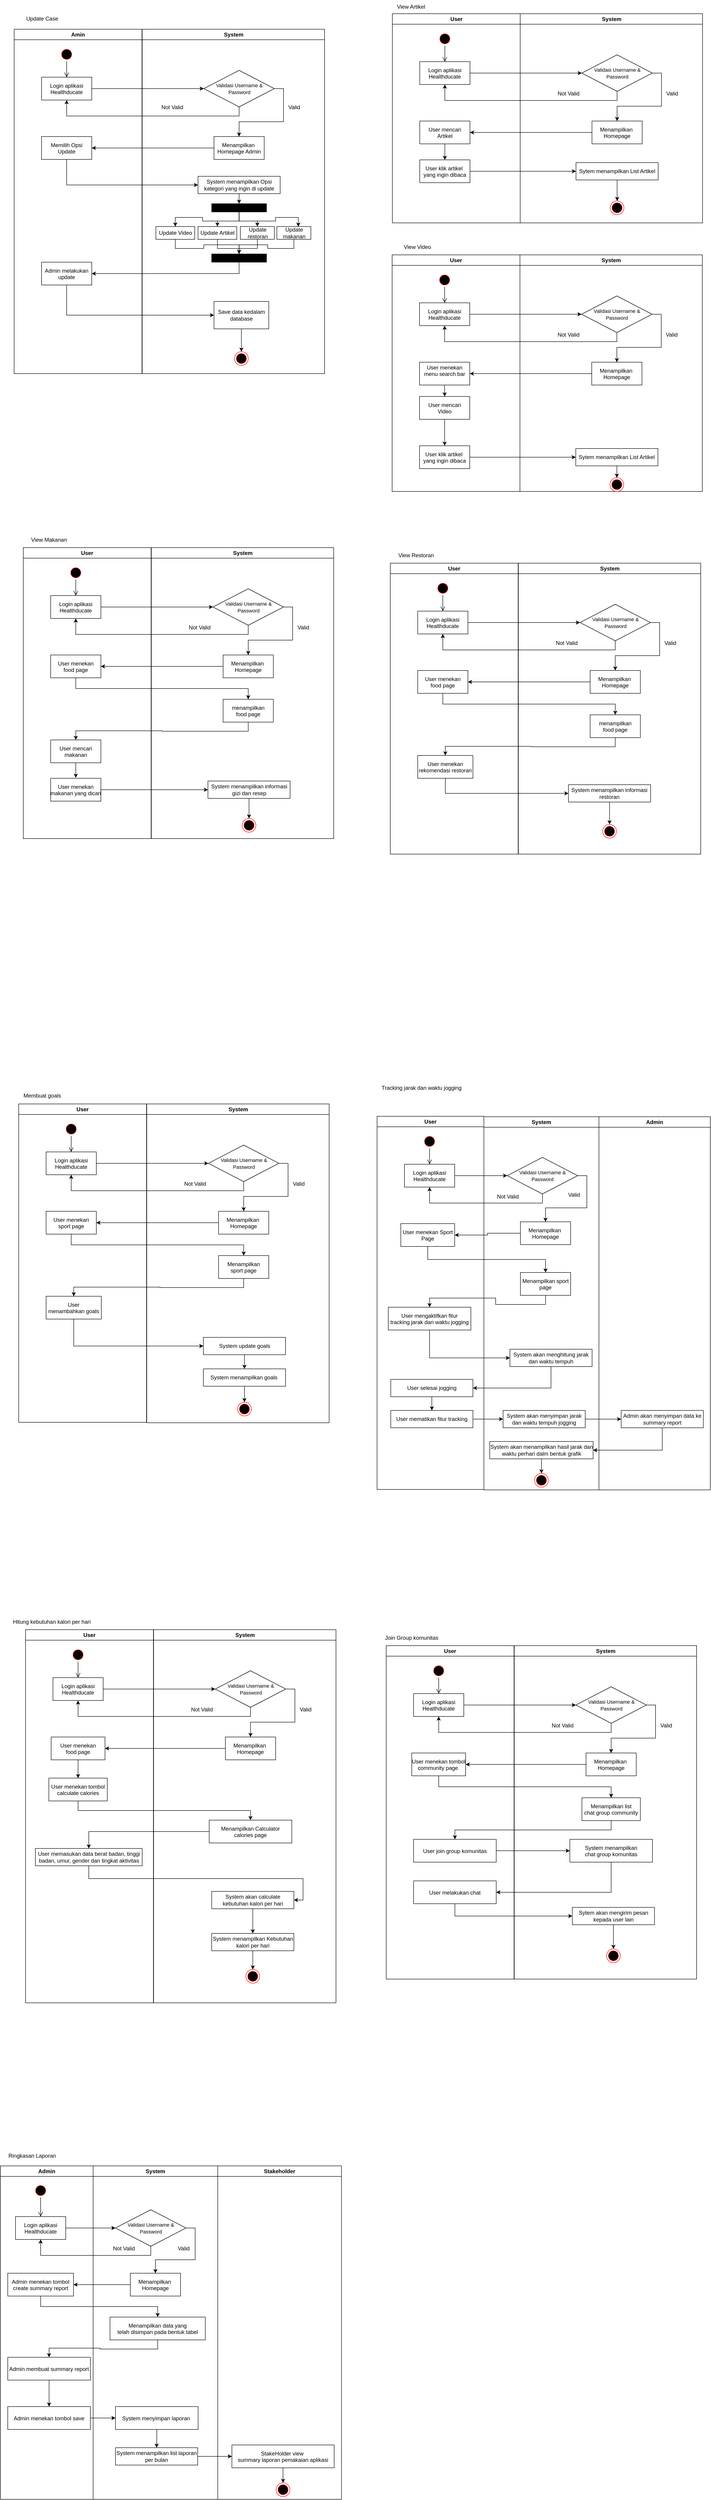 <mxfile version="24.6.4" type="github">
  <diagram name="Page-1" id="e7e014a7-5840-1c2e-5031-d8a46d1fe8dd">
    <mxGraphModel dx="3000" dy="1766" grid="0" gridSize="10" guides="1" tooltips="1" connect="1" arrows="1" fold="1" page="1" pageScale="1" pageWidth="827" pageHeight="1169" background="none" math="0" shadow="0">
      <root>
        <mxCell id="0" />
        <mxCell id="1" parent="0" />
        <mxCell id="ch4QMYqMHI65cW54n4_m-42" value="" style="group" parent="1" vertex="1" connectable="0">
          <mxGeometry x="164.5" y="128" width="840" height="1790" as="geometry" />
        </mxCell>
        <mxCell id="ch4QMYqMHI65cW54n4_m-41" value="Update Case" style="text;html=1;align=center;verticalAlign=middle;resizable=0;points=[];autosize=1;strokeColor=none;fillColor=none;" parent="ch4QMYqMHI65cW54n4_m-42" vertex="1">
          <mxGeometry x="-79" y="-66" width="90" height="30" as="geometry" />
        </mxCell>
        <mxCell id="2" value="Amin" style="swimlane;whiteSpace=wrap" parent="ch4QMYqMHI65cW54n4_m-42" vertex="1">
          <mxGeometry x="-94.5" y="-28" width="280" height="754" as="geometry" />
        </mxCell>
        <mxCell id="5" value="" style="ellipse;shape=startState;fillColor=#000000;strokeColor=#ff0000;" parent="2" vertex="1">
          <mxGeometry x="100" y="40" width="30" height="30" as="geometry" />
        </mxCell>
        <mxCell id="6" value="" style="edgeStyle=elbowEdgeStyle;elbow=horizontal;verticalAlign=bottom;endArrow=open;endSize=8;strokeColor=#000000;endFill=1;rounded=0" parent="2" source="5" target="7" edge="1">
          <mxGeometry x="100" y="40" as="geometry">
            <mxPoint x="115" y="110" as="targetPoint" />
          </mxGeometry>
        </mxCell>
        <mxCell id="7" value="Login aplikasi&#xa;Healthducate" style="" parent="2" vertex="1">
          <mxGeometry x="60" y="105" width="110" height="50" as="geometry" />
        </mxCell>
        <mxCell id="8" value="Memilih Opsi&#xa;Update" style="" parent="2" vertex="1">
          <mxGeometry x="60" y="235" width="110" height="50" as="geometry" />
        </mxCell>
        <mxCell id="ch4QMYqMHI65cW54n4_m-192" value="Admin melakukan&#xa;update" style="" parent="2" vertex="1">
          <mxGeometry x="60" y="510" width="110" height="50" as="geometry" />
        </mxCell>
        <mxCell id="3" value="System" style="swimlane;whiteSpace=wrap" parent="ch4QMYqMHI65cW54n4_m-42" vertex="1">
          <mxGeometry x="186" y="-28" width="399.5" height="754" as="geometry" />
        </mxCell>
        <mxCell id="10" value="Menampilkan &#xa;Homepage Admin" style="" parent="3" vertex="1">
          <mxGeometry x="157.25" y="235" width="110" height="50" as="geometry" />
        </mxCell>
        <mxCell id="ch4QMYqMHI65cW54n4_m-163" style="edgeStyle=orthogonalEdgeStyle;rounded=0;orthogonalLoop=1;jettySize=auto;html=1;entryX=0.5;entryY=0;entryDx=0;entryDy=0;exitX=1;exitY=0.5;exitDx=0;exitDy=0;" parent="3" source="ch4QMYqMHI65cW54n4_m-156" target="10" edge="1">
          <mxGeometry relative="1" as="geometry">
            <mxPoint x="395" y="130" as="targetPoint" />
          </mxGeometry>
        </mxCell>
        <mxCell id="ch4QMYqMHI65cW54n4_m-156" value="&lt;font style=&quot;font-size: 11px;&quot;&gt;Validasi Username &amp;amp; Password&lt;/font&gt;" style="rhombus;whiteSpace=wrap;html=1;" parent="3" vertex="1">
          <mxGeometry x="135" y="90" width="154.5" height="80" as="geometry" />
        </mxCell>
        <mxCell id="ch4QMYqMHI65cW54n4_m-174" style="edgeStyle=orthogonalEdgeStyle;rounded=0;orthogonalLoop=1;jettySize=auto;html=1;entryX=0.5;entryY=0;entryDx=0;entryDy=0;" parent="3" source="ch4QMYqMHI65cW54n4_m-171" target="ch4QMYqMHI65cW54n4_m-173" edge="1">
          <mxGeometry relative="1" as="geometry" />
        </mxCell>
        <mxCell id="ch4QMYqMHI65cW54n4_m-171" value="System menampilkan Opsi kategori yang ingin di update" style="rounded=0;whiteSpace=wrap;html=1;" parent="3" vertex="1">
          <mxGeometry x="122.25" y="322" width="180" height="38" as="geometry" />
        </mxCell>
        <mxCell id="ch4QMYqMHI65cW54n4_m-180" style="edgeStyle=orthogonalEdgeStyle;rounded=0;orthogonalLoop=1;jettySize=auto;html=1;exitX=0.5;exitY=1;exitDx=0;exitDy=0;entryX=0.5;entryY=0;entryDx=0;entryDy=0;" parent="3" source="ch4QMYqMHI65cW54n4_m-173" target="ch4QMYqMHI65cW54n4_m-176" edge="1">
          <mxGeometry relative="1" as="geometry" />
        </mxCell>
        <mxCell id="ch4QMYqMHI65cW54n4_m-181" style="edgeStyle=orthogonalEdgeStyle;rounded=0;orthogonalLoop=1;jettySize=auto;html=1;exitX=0.5;exitY=1;exitDx=0;exitDy=0;entryX=0.5;entryY=0;entryDx=0;entryDy=0;" parent="3" source="ch4QMYqMHI65cW54n4_m-173" target="ch4QMYqMHI65cW54n4_m-177" edge="1">
          <mxGeometry relative="1" as="geometry" />
        </mxCell>
        <mxCell id="ch4QMYqMHI65cW54n4_m-182" style="edgeStyle=orthogonalEdgeStyle;rounded=0;orthogonalLoop=1;jettySize=auto;html=1;exitX=0.5;exitY=1;exitDx=0;exitDy=0;entryX=0.5;entryY=0;entryDx=0;entryDy=0;" parent="3" source="ch4QMYqMHI65cW54n4_m-173" target="ch4QMYqMHI65cW54n4_m-178" edge="1">
          <mxGeometry relative="1" as="geometry" />
        </mxCell>
        <mxCell id="ch4QMYqMHI65cW54n4_m-173" value="" style="rounded=0;whiteSpace=wrap;html=1;fillColor=#000000;" parent="3" vertex="1">
          <mxGeometry x="152.25" y="382" width="120" height="18" as="geometry" />
        </mxCell>
        <mxCell id="ch4QMYqMHI65cW54n4_m-186" style="edgeStyle=orthogonalEdgeStyle;rounded=0;orthogonalLoop=1;jettySize=auto;html=1;exitX=0.5;exitY=1;exitDx=0;exitDy=0;entryX=0.5;entryY=0;entryDx=0;entryDy=0;" parent="3" source="ch4QMYqMHI65cW54n4_m-176" target="ch4QMYqMHI65cW54n4_m-185" edge="1">
          <mxGeometry relative="1" as="geometry" />
        </mxCell>
        <mxCell id="ch4QMYqMHI65cW54n4_m-176" value="Update Video" style="rounded=0;whiteSpace=wrap;html=1;" parent="3" vertex="1">
          <mxGeometry x="30" y="432" width="85" height="28" as="geometry" />
        </mxCell>
        <mxCell id="ch4QMYqMHI65cW54n4_m-187" style="edgeStyle=orthogonalEdgeStyle;rounded=0;orthogonalLoop=1;jettySize=auto;html=1;exitX=0.5;exitY=1;exitDx=0;exitDy=0;entryX=0.5;entryY=0;entryDx=0;entryDy=0;" parent="3" source="ch4QMYqMHI65cW54n4_m-177" target="ch4QMYqMHI65cW54n4_m-185" edge="1">
          <mxGeometry relative="1" as="geometry">
            <mxPoint x="215" y="492" as="targetPoint" />
          </mxGeometry>
        </mxCell>
        <mxCell id="ch4QMYqMHI65cW54n4_m-177" value="Update Artikel" style="rounded=0;whiteSpace=wrap;html=1;" parent="3" vertex="1">
          <mxGeometry x="122.25" y="432" width="85" height="28" as="geometry" />
        </mxCell>
        <mxCell id="ch4QMYqMHI65cW54n4_m-188" style="edgeStyle=orthogonalEdgeStyle;rounded=0;orthogonalLoop=1;jettySize=auto;html=1;exitX=0.5;exitY=1;exitDx=0;exitDy=0;entryX=0.5;entryY=0;entryDx=0;entryDy=0;" parent="3" source="ch4QMYqMHI65cW54n4_m-178" target="ch4QMYqMHI65cW54n4_m-185" edge="1">
          <mxGeometry relative="1" as="geometry" />
        </mxCell>
        <mxCell id="ch4QMYqMHI65cW54n4_m-178" value="Update restoran" style="rounded=0;whiteSpace=wrap;html=1;" parent="3" vertex="1">
          <mxGeometry x="215" y="432" width="74.5" height="28" as="geometry" />
        </mxCell>
        <mxCell id="ch4QMYqMHI65cW54n4_m-189" style="edgeStyle=orthogonalEdgeStyle;rounded=0;orthogonalLoop=1;jettySize=auto;html=1;exitX=0.5;exitY=1;exitDx=0;exitDy=0;entryX=0.5;entryY=0;entryDx=0;entryDy=0;" parent="3" source="ch4QMYqMHI65cW54n4_m-179" target="ch4QMYqMHI65cW54n4_m-185" edge="1">
          <mxGeometry relative="1" as="geometry">
            <mxPoint x="215" y="492" as="targetPoint" />
          </mxGeometry>
        </mxCell>
        <mxCell id="ch4QMYqMHI65cW54n4_m-179" value="Update makanan" style="rounded=0;whiteSpace=wrap;html=1;" parent="3" vertex="1">
          <mxGeometry x="295" y="432" width="74.5" height="28" as="geometry" />
        </mxCell>
        <mxCell id="ch4QMYqMHI65cW54n4_m-183" style="edgeStyle=orthogonalEdgeStyle;rounded=0;orthogonalLoop=1;jettySize=auto;html=1;exitX=0.5;exitY=1;exitDx=0;exitDy=0;entryX=0.631;entryY=0.012;entryDx=0;entryDy=0;entryPerimeter=0;" parent="3" source="ch4QMYqMHI65cW54n4_m-173" target="ch4QMYqMHI65cW54n4_m-179" edge="1">
          <mxGeometry relative="1" as="geometry" />
        </mxCell>
        <mxCell id="ch4QMYqMHI65cW54n4_m-185" value="" style="rounded=0;whiteSpace=wrap;html=1;fillColor=#000000;" parent="3" vertex="1">
          <mxGeometry x="152.25" y="492" width="120" height="18" as="geometry" />
        </mxCell>
        <mxCell id="ch4QMYqMHI65cW54n4_m-200" style="edgeStyle=orthogonalEdgeStyle;rounded=0;orthogonalLoop=1;jettySize=auto;html=1;exitX=0.5;exitY=1;exitDx=0;exitDy=0;entryX=0.5;entryY=0;entryDx=0;entryDy=0;" parent="3" source="ch4QMYqMHI65cW54n4_m-197" edge="1">
          <mxGeometry relative="1" as="geometry">
            <mxPoint x="217.25" y="706" as="targetPoint" />
          </mxGeometry>
        </mxCell>
        <mxCell id="ch4QMYqMHI65cW54n4_m-197" value="Save data kedalam database" style="rounded=0;whiteSpace=wrap;html=1;" parent="3" vertex="1">
          <mxGeometry x="157.25" y="596" width="120" height="60" as="geometry" />
        </mxCell>
        <mxCell id="ch4QMYqMHI65cW54n4_m-201" value="" style="ellipse;shape=endState;fillColor=#000000;strokeColor=#ff0000" parent="3" vertex="1">
          <mxGeometry x="202.25" y="706" width="30" height="30" as="geometry" />
        </mxCell>
        <mxCell id="ch4QMYqMHI65cW54n4_m-239" value="Not Valid" style="text;html=1;align=center;verticalAlign=middle;resizable=0;points=[];autosize=1;strokeColor=none;fillColor=none;" parent="3" vertex="1">
          <mxGeometry x="30" y="156" width="70" height="30" as="geometry" />
        </mxCell>
        <mxCell id="ch4QMYqMHI65cW54n4_m-240" value="Valid" style="text;html=1;align=center;verticalAlign=middle;resizable=0;points=[];autosize=1;strokeColor=none;fillColor=none;" parent="3" vertex="1">
          <mxGeometry x="307.25" y="156" width="50" height="30" as="geometry" />
        </mxCell>
        <mxCell id="ch4QMYqMHI65cW54n4_m-159" style="edgeStyle=orthogonalEdgeStyle;rounded=0;orthogonalLoop=1;jettySize=auto;html=1;exitX=1;exitY=0.5;exitDx=0;exitDy=0;entryX=0;entryY=0.5;entryDx=0;entryDy=0;" parent="ch4QMYqMHI65cW54n4_m-42" source="7" target="ch4QMYqMHI65cW54n4_m-156" edge="1">
          <mxGeometry relative="1" as="geometry" />
        </mxCell>
        <mxCell id="ch4QMYqMHI65cW54n4_m-164" style="edgeStyle=orthogonalEdgeStyle;rounded=0;orthogonalLoop=1;jettySize=auto;html=1;entryX=0.5;entryY=1;entryDx=0;entryDy=0;exitX=0.5;exitY=1;exitDx=0;exitDy=0;" parent="ch4QMYqMHI65cW54n4_m-42" source="ch4QMYqMHI65cW54n4_m-156" target="7" edge="1">
          <mxGeometry relative="1" as="geometry" />
        </mxCell>
        <mxCell id="ch4QMYqMHI65cW54n4_m-169" style="edgeStyle=orthogonalEdgeStyle;rounded=0;orthogonalLoop=1;jettySize=auto;html=1;entryX=1;entryY=0.5;entryDx=0;entryDy=0;" parent="ch4QMYqMHI65cW54n4_m-42" source="10" target="8" edge="1">
          <mxGeometry relative="1" as="geometry" />
        </mxCell>
        <mxCell id="ch4QMYqMHI65cW54n4_m-172" style="edgeStyle=orthogonalEdgeStyle;rounded=0;orthogonalLoop=1;jettySize=auto;html=1;entryX=0;entryY=0.5;entryDx=0;entryDy=0;exitX=0.5;exitY=1;exitDx=0;exitDy=0;" parent="ch4QMYqMHI65cW54n4_m-42" source="8" target="ch4QMYqMHI65cW54n4_m-171" edge="1">
          <mxGeometry relative="1" as="geometry" />
        </mxCell>
        <mxCell id="ch4QMYqMHI65cW54n4_m-193" style="edgeStyle=orthogonalEdgeStyle;rounded=0;orthogonalLoop=1;jettySize=auto;html=1;exitX=0.5;exitY=1;exitDx=0;exitDy=0;entryX=1;entryY=0.5;entryDx=0;entryDy=0;" parent="ch4QMYqMHI65cW54n4_m-42" source="ch4QMYqMHI65cW54n4_m-185" target="ch4QMYqMHI65cW54n4_m-192" edge="1">
          <mxGeometry relative="1" as="geometry" />
        </mxCell>
        <mxCell id="ch4QMYqMHI65cW54n4_m-196" style="edgeStyle=orthogonalEdgeStyle;rounded=0;orthogonalLoop=1;jettySize=auto;html=1;exitX=0.5;exitY=1;exitDx=0;exitDy=0;entryX=0;entryY=0.5;entryDx=0;entryDy=0;" parent="ch4QMYqMHI65cW54n4_m-42" source="ch4QMYqMHI65cW54n4_m-192" target="ch4QMYqMHI65cW54n4_m-197" edge="1">
          <mxGeometry relative="1" as="geometry">
            <mxPoint x="20.5" y="578" as="targetPoint" />
          </mxGeometry>
        </mxCell>
        <mxCell id="ch4QMYqMHI65cW54n4_m-275" value="User" style="swimlane;whiteSpace=wrap" parent="ch4QMYqMHI65cW54n4_m-42" vertex="1">
          <mxGeometry x="-74.5" y="1107" width="280" height="637" as="geometry" />
        </mxCell>
        <mxCell id="ch4QMYqMHI65cW54n4_m-276" value="" style="ellipse;shape=startState;fillColor=#000000;strokeColor=#ff0000;" parent="ch4QMYqMHI65cW54n4_m-275" vertex="1">
          <mxGeometry x="100" y="40" width="30" height="30" as="geometry" />
        </mxCell>
        <mxCell id="ch4QMYqMHI65cW54n4_m-277" value="" style="edgeStyle=elbowEdgeStyle;elbow=horizontal;verticalAlign=bottom;endArrow=open;endSize=8;strokeColor=#000000;endFill=1;rounded=0" parent="ch4QMYqMHI65cW54n4_m-275" source="ch4QMYqMHI65cW54n4_m-276" target="ch4QMYqMHI65cW54n4_m-278" edge="1">
          <mxGeometry x="100" y="40" as="geometry">
            <mxPoint x="115" y="110" as="targetPoint" />
          </mxGeometry>
        </mxCell>
        <mxCell id="ch4QMYqMHI65cW54n4_m-278" value="Login aplikasi&#xa;Healthducate" style="" parent="ch4QMYqMHI65cW54n4_m-275" vertex="1">
          <mxGeometry x="60" y="105" width="110" height="50" as="geometry" />
        </mxCell>
        <mxCell id="ch4QMYqMHI65cW54n4_m-281" value="User menekan&#xa;food page" style="" parent="ch4QMYqMHI65cW54n4_m-275" vertex="1">
          <mxGeometry x="60" y="235" width="110" height="50" as="geometry" />
        </mxCell>
        <mxCell id="ch4QMYqMHI65cW54n4_m-300" style="edgeStyle=orthogonalEdgeStyle;rounded=0;orthogonalLoop=1;jettySize=auto;html=1;" parent="ch4QMYqMHI65cW54n4_m-275" source="ch4QMYqMHI65cW54n4_m-291" edge="1">
          <mxGeometry relative="1" as="geometry">
            <mxPoint x="115" y="504.0" as="targetPoint" />
          </mxGeometry>
        </mxCell>
        <mxCell id="ch4QMYqMHI65cW54n4_m-291" value="User mencari&#xa;makanan" style="" parent="ch4QMYqMHI65cW54n4_m-275" vertex="1">
          <mxGeometry x="60" y="421" width="110" height="50" as="geometry" />
        </mxCell>
        <mxCell id="ch4QMYqMHI65cW54n4_m-301" value="User menekan&#xa;makanan yang dicari" style="" parent="ch4QMYqMHI65cW54n4_m-275" vertex="1">
          <mxGeometry x="60" y="505" width="110" height="50" as="geometry" />
        </mxCell>
        <mxCell id="ch4QMYqMHI65cW54n4_m-282" value="System" style="swimlane;whiteSpace=wrap" parent="ch4QMYqMHI65cW54n4_m-42" vertex="1">
          <mxGeometry x="206" y="1107" width="399.5" height="637" as="geometry" />
        </mxCell>
        <mxCell id="ch4QMYqMHI65cW54n4_m-283" value="Menampilkan &#xa;Homepage" style="" parent="ch4QMYqMHI65cW54n4_m-282" vertex="1">
          <mxGeometry x="157.25" y="235" width="110" height="50" as="geometry" />
        </mxCell>
        <mxCell id="ch4QMYqMHI65cW54n4_m-284" style="edgeStyle=orthogonalEdgeStyle;rounded=0;orthogonalLoop=1;jettySize=auto;html=1;entryX=0.5;entryY=0;entryDx=0;entryDy=0;exitX=1;exitY=0.5;exitDx=0;exitDy=0;" parent="ch4QMYqMHI65cW54n4_m-282" source="ch4QMYqMHI65cW54n4_m-285" target="ch4QMYqMHI65cW54n4_m-283" edge="1">
          <mxGeometry relative="1" as="geometry">
            <mxPoint x="395" y="130" as="targetPoint" />
          </mxGeometry>
        </mxCell>
        <mxCell id="ch4QMYqMHI65cW54n4_m-285" value="&lt;font style=&quot;font-size: 11px;&quot;&gt;Validasi Username &amp;amp; Password&lt;/font&gt;" style="rhombus;whiteSpace=wrap;html=1;" parent="ch4QMYqMHI65cW54n4_m-282" vertex="1">
          <mxGeometry x="135" y="90" width="154.5" height="80" as="geometry" />
        </mxCell>
        <mxCell id="ch4QMYqMHI65cW54n4_m-286" value="Not Valid" style="text;html=1;align=center;verticalAlign=middle;resizable=0;points=[];autosize=1;strokeColor=none;fillColor=none;" parent="ch4QMYqMHI65cW54n4_m-282" vertex="1">
          <mxGeometry x="70.5" y="160" width="70" height="30" as="geometry" />
        </mxCell>
        <mxCell id="ch4QMYqMHI65cW54n4_m-287" value="Valid" style="text;html=1;align=center;verticalAlign=middle;resizable=0;points=[];autosize=1;strokeColor=none;fillColor=none;" parent="ch4QMYqMHI65cW54n4_m-282" vertex="1">
          <mxGeometry x="307.25" y="160" width="50" height="30" as="geometry" />
        </mxCell>
        <mxCell id="ch4QMYqMHI65cW54n4_m-292" value="" style="ellipse;shape=endState;fillColor=#000000;strokeColor=#ff0000" parent="ch4QMYqMHI65cW54n4_m-282" vertex="1">
          <mxGeometry x="199" y="593" width="30" height="30" as="geometry" />
        </mxCell>
        <mxCell id="ch4QMYqMHI65cW54n4_m-294" value="System menampilkan informasi gizi dan resep" style="rounded=0;whiteSpace=wrap;html=1;" parent="ch4QMYqMHI65cW54n4_m-282" vertex="1">
          <mxGeometry x="124" y="511" width="180" height="38" as="geometry" />
        </mxCell>
        <mxCell id="ch4QMYqMHI65cW54n4_m-293" style="edgeStyle=orthogonalEdgeStyle;rounded=0;orthogonalLoop=1;jettySize=auto;html=1;entryX=0.5;entryY=0;entryDx=0;entryDy=0;" parent="ch4QMYqMHI65cW54n4_m-282" source="ch4QMYqMHI65cW54n4_m-294" target="ch4QMYqMHI65cW54n4_m-292" edge="1">
          <mxGeometry relative="1" as="geometry" />
        </mxCell>
        <mxCell id="ch4QMYqMHI65cW54n4_m-279" value="menampilkan&#xa;food page" style="" parent="ch4QMYqMHI65cW54n4_m-282" vertex="1">
          <mxGeometry x="157.25" y="332" width="110" height="50" as="geometry" />
        </mxCell>
        <mxCell id="ch4QMYqMHI65cW54n4_m-288" style="edgeStyle=orthogonalEdgeStyle;rounded=0;orthogonalLoop=1;jettySize=auto;html=1;exitX=1;exitY=0.5;exitDx=0;exitDy=0;entryX=0;entryY=0.5;entryDx=0;entryDy=0;" parent="ch4QMYqMHI65cW54n4_m-42" source="ch4QMYqMHI65cW54n4_m-278" target="ch4QMYqMHI65cW54n4_m-285" edge="1">
          <mxGeometry relative="1" as="geometry" />
        </mxCell>
        <mxCell id="ch4QMYqMHI65cW54n4_m-289" style="edgeStyle=orthogonalEdgeStyle;rounded=0;orthogonalLoop=1;jettySize=auto;html=1;entryX=0.5;entryY=1;entryDx=0;entryDy=0;exitX=0.5;exitY=1;exitDx=0;exitDy=0;" parent="ch4QMYqMHI65cW54n4_m-42" source="ch4QMYqMHI65cW54n4_m-285" target="ch4QMYqMHI65cW54n4_m-278" edge="1">
          <mxGeometry relative="1" as="geometry" />
        </mxCell>
        <mxCell id="ch4QMYqMHI65cW54n4_m-290" style="edgeStyle=orthogonalEdgeStyle;rounded=0;orthogonalLoop=1;jettySize=auto;html=1;exitX=0;exitY=0.5;exitDx=0;exitDy=0;entryX=1;entryY=0.5;entryDx=0;entryDy=0;" parent="ch4QMYqMHI65cW54n4_m-42" source="ch4QMYqMHI65cW54n4_m-283" target="ch4QMYqMHI65cW54n4_m-281" edge="1">
          <mxGeometry relative="1" as="geometry" />
        </mxCell>
        <mxCell id="ch4QMYqMHI65cW54n4_m-296" value="View Makanan" style="text;html=1;align=center;verticalAlign=middle;resizable=0;points=[];autosize=1;strokeColor=none;fillColor=none;" parent="ch4QMYqMHI65cW54n4_m-42" vertex="1">
          <mxGeometry x="-67.5" y="1077" width="97" height="26" as="geometry" />
        </mxCell>
        <mxCell id="ch4QMYqMHI65cW54n4_m-280" style="edgeStyle=orthogonalEdgeStyle;rounded=0;orthogonalLoop=1;jettySize=auto;html=1;entryX=0.5;entryY=0;entryDx=0;entryDy=0;exitX=0.5;exitY=1;exitDx=0;exitDy=0;" parent="ch4QMYqMHI65cW54n4_m-42" source="ch4QMYqMHI65cW54n4_m-281" target="ch4QMYqMHI65cW54n4_m-279" edge="1">
          <mxGeometry relative="1" as="geometry" />
        </mxCell>
        <mxCell id="ch4QMYqMHI65cW54n4_m-297" style="edgeStyle=orthogonalEdgeStyle;rounded=0;orthogonalLoop=1;jettySize=auto;html=1;exitX=0.5;exitY=1;exitDx=0;exitDy=0;entryX=0.5;entryY=0;entryDx=0;entryDy=0;" parent="ch4QMYqMHI65cW54n4_m-42" source="ch4QMYqMHI65cW54n4_m-279" target="ch4QMYqMHI65cW54n4_m-291" edge="1">
          <mxGeometry relative="1" as="geometry" />
        </mxCell>
        <mxCell id="ch4QMYqMHI65cW54n4_m-302" style="edgeStyle=orthogonalEdgeStyle;rounded=0;orthogonalLoop=1;jettySize=auto;html=1;entryX=0;entryY=0.5;entryDx=0;entryDy=0;" parent="ch4QMYqMHI65cW54n4_m-42" source="ch4QMYqMHI65cW54n4_m-301" target="ch4QMYqMHI65cW54n4_m-294" edge="1">
          <mxGeometry relative="1" as="geometry" />
        </mxCell>
        <mxCell id="ch4QMYqMHI65cW54n4_m-303" value="User" style="swimlane;whiteSpace=wrap;startSize=23;" parent="1" vertex="1">
          <mxGeometry x="894" y="1269" width="280" height="637" as="geometry" />
        </mxCell>
        <mxCell id="ch4QMYqMHI65cW54n4_m-304" value="" style="ellipse;shape=startState;fillColor=#000000;strokeColor=#ff0000;" parent="ch4QMYqMHI65cW54n4_m-303" vertex="1">
          <mxGeometry x="100" y="40" width="30" height="30" as="geometry" />
        </mxCell>
        <mxCell id="ch4QMYqMHI65cW54n4_m-305" value="" style="edgeStyle=elbowEdgeStyle;elbow=horizontal;verticalAlign=bottom;endArrow=open;endSize=8;strokeColor=#000000;endFill=1;rounded=0" parent="ch4QMYqMHI65cW54n4_m-303" source="ch4QMYqMHI65cW54n4_m-304" target="ch4QMYqMHI65cW54n4_m-306" edge="1">
          <mxGeometry x="100" y="40" as="geometry">
            <mxPoint x="115" y="110" as="targetPoint" />
          </mxGeometry>
        </mxCell>
        <mxCell id="ch4QMYqMHI65cW54n4_m-306" value="Login aplikasi&#xa;Healthducate" style="" parent="ch4QMYqMHI65cW54n4_m-303" vertex="1">
          <mxGeometry x="60" y="105" width="110" height="50" as="geometry" />
        </mxCell>
        <mxCell id="ch4QMYqMHI65cW54n4_m-307" value="User menekan&#xa;food page" style="" parent="ch4QMYqMHI65cW54n4_m-303" vertex="1">
          <mxGeometry x="60" y="235" width="110" height="50" as="geometry" />
        </mxCell>
        <mxCell id="ch4QMYqMHI65cW54n4_m-309" value="User menekan&#xa;rekomendasi restoran" style="" parent="ch4QMYqMHI65cW54n4_m-303" vertex="1">
          <mxGeometry x="60" y="421" width="121" height="50" as="geometry" />
        </mxCell>
        <mxCell id="ch4QMYqMHI65cW54n4_m-311" value="System" style="swimlane;whiteSpace=wrap" parent="1" vertex="1">
          <mxGeometry x="1174.5" y="1269" width="399.5" height="637" as="geometry" />
        </mxCell>
        <mxCell id="ch4QMYqMHI65cW54n4_m-312" value="Menampilkan &#xa;Homepage" style="" parent="ch4QMYqMHI65cW54n4_m-311" vertex="1">
          <mxGeometry x="157.25" y="235" width="110" height="50" as="geometry" />
        </mxCell>
        <mxCell id="ch4QMYqMHI65cW54n4_m-313" style="edgeStyle=orthogonalEdgeStyle;rounded=0;orthogonalLoop=1;jettySize=auto;html=1;entryX=0.5;entryY=0;entryDx=0;entryDy=0;exitX=1;exitY=0.5;exitDx=0;exitDy=0;" parent="ch4QMYqMHI65cW54n4_m-311" source="ch4QMYqMHI65cW54n4_m-314" target="ch4QMYqMHI65cW54n4_m-312" edge="1">
          <mxGeometry relative="1" as="geometry">
            <mxPoint x="395" y="130" as="targetPoint" />
          </mxGeometry>
        </mxCell>
        <mxCell id="ch4QMYqMHI65cW54n4_m-314" value="&lt;font style=&quot;font-size: 11px;&quot;&gt;Validasi Username &amp;amp; Password&lt;/font&gt;" style="rhombus;whiteSpace=wrap;html=1;" parent="ch4QMYqMHI65cW54n4_m-311" vertex="1">
          <mxGeometry x="135" y="90" width="154.5" height="80" as="geometry" />
        </mxCell>
        <mxCell id="ch4QMYqMHI65cW54n4_m-315" value="Not Valid" style="text;html=1;align=center;verticalAlign=middle;resizable=0;points=[];autosize=1;strokeColor=none;fillColor=none;" parent="ch4QMYqMHI65cW54n4_m-311" vertex="1">
          <mxGeometry x="70.5" y="160" width="70" height="30" as="geometry" />
        </mxCell>
        <mxCell id="ch4QMYqMHI65cW54n4_m-316" value="Valid" style="text;html=1;align=center;verticalAlign=middle;resizable=0;points=[];autosize=1;strokeColor=none;fillColor=none;" parent="ch4QMYqMHI65cW54n4_m-311" vertex="1">
          <mxGeometry x="307.25" y="160" width="50" height="30" as="geometry" />
        </mxCell>
        <mxCell id="ch4QMYqMHI65cW54n4_m-317" value="" style="ellipse;shape=endState;fillColor=#000000;strokeColor=#ff0000" parent="ch4QMYqMHI65cW54n4_m-311" vertex="1">
          <mxGeometry x="184.75" y="572" width="30" height="30" as="geometry" />
        </mxCell>
        <mxCell id="ch4QMYqMHI65cW54n4_m-318" value="System menampilkan informasi restoran" style="rounded=0;whiteSpace=wrap;html=1;" parent="ch4QMYqMHI65cW54n4_m-311" vertex="1">
          <mxGeometry x="109.75" y="485" width="180" height="38" as="geometry" />
        </mxCell>
        <mxCell id="ch4QMYqMHI65cW54n4_m-319" style="edgeStyle=orthogonalEdgeStyle;rounded=0;orthogonalLoop=1;jettySize=auto;html=1;entryX=0.5;entryY=0;entryDx=0;entryDy=0;" parent="ch4QMYqMHI65cW54n4_m-311" source="ch4QMYqMHI65cW54n4_m-318" target="ch4QMYqMHI65cW54n4_m-317" edge="1">
          <mxGeometry relative="1" as="geometry" />
        </mxCell>
        <mxCell id="ch4QMYqMHI65cW54n4_m-320" value="menampilkan&#xa;food page" style="" parent="ch4QMYqMHI65cW54n4_m-311" vertex="1">
          <mxGeometry x="157.25" y="332" width="110" height="50" as="geometry" />
        </mxCell>
        <mxCell id="ch4QMYqMHI65cW54n4_m-321" style="edgeStyle=orthogonalEdgeStyle;rounded=0;orthogonalLoop=1;jettySize=auto;html=1;exitX=1;exitY=0.5;exitDx=0;exitDy=0;entryX=0;entryY=0.5;entryDx=0;entryDy=0;" parent="1" source="ch4QMYqMHI65cW54n4_m-306" target="ch4QMYqMHI65cW54n4_m-314" edge="1">
          <mxGeometry relative="1" as="geometry" />
        </mxCell>
        <mxCell id="ch4QMYqMHI65cW54n4_m-322" style="edgeStyle=orthogonalEdgeStyle;rounded=0;orthogonalLoop=1;jettySize=auto;html=1;entryX=0.5;entryY=1;entryDx=0;entryDy=0;exitX=0.5;exitY=1;exitDx=0;exitDy=0;" parent="1" source="ch4QMYqMHI65cW54n4_m-314" target="ch4QMYqMHI65cW54n4_m-306" edge="1">
          <mxGeometry relative="1" as="geometry" />
        </mxCell>
        <mxCell id="ch4QMYqMHI65cW54n4_m-323" style="edgeStyle=orthogonalEdgeStyle;rounded=0;orthogonalLoop=1;jettySize=auto;html=1;exitX=0;exitY=0.5;exitDx=0;exitDy=0;entryX=1;entryY=0.5;entryDx=0;entryDy=0;" parent="1" source="ch4QMYqMHI65cW54n4_m-312" target="ch4QMYqMHI65cW54n4_m-307" edge="1">
          <mxGeometry relative="1" as="geometry" />
        </mxCell>
        <mxCell id="ch4QMYqMHI65cW54n4_m-324" value="View Restoran" style="text;html=1;align=center;verticalAlign=middle;resizable=0;points=[];autosize=1;strokeColor=none;fillColor=none;" parent="1" vertex="1">
          <mxGeometry x="902" y="1239" width="96" height="26" as="geometry" />
        </mxCell>
        <mxCell id="ch4QMYqMHI65cW54n4_m-325" style="edgeStyle=orthogonalEdgeStyle;rounded=0;orthogonalLoop=1;jettySize=auto;html=1;entryX=0.5;entryY=0;entryDx=0;entryDy=0;exitX=0.5;exitY=1;exitDx=0;exitDy=0;" parent="1" source="ch4QMYqMHI65cW54n4_m-307" target="ch4QMYqMHI65cW54n4_m-320" edge="1">
          <mxGeometry relative="1" as="geometry" />
        </mxCell>
        <mxCell id="ch4QMYqMHI65cW54n4_m-326" style="edgeStyle=orthogonalEdgeStyle;rounded=0;orthogonalLoop=1;jettySize=auto;html=1;exitX=0.5;exitY=1;exitDx=0;exitDy=0;entryX=0.5;entryY=0;entryDx=0;entryDy=0;" parent="1" source="ch4QMYqMHI65cW54n4_m-320" target="ch4QMYqMHI65cW54n4_m-309" edge="1">
          <mxGeometry relative="1" as="geometry" />
        </mxCell>
        <mxCell id="ch4QMYqMHI65cW54n4_m-328" style="edgeStyle=orthogonalEdgeStyle;rounded=0;orthogonalLoop=1;jettySize=auto;html=1;entryX=0;entryY=0.5;entryDx=0;entryDy=0;exitX=0.5;exitY=1;exitDx=0;exitDy=0;" parent="1" source="ch4QMYqMHI65cW54n4_m-309" target="ch4QMYqMHI65cW54n4_m-318" edge="1">
          <mxGeometry relative="1" as="geometry" />
        </mxCell>
        <mxCell id="ch4QMYqMHI65cW54n4_m-329" value="User" style="swimlane;whiteSpace=wrap" parent="1" vertex="1">
          <mxGeometry x="80" y="2453" width="280" height="697" as="geometry" />
        </mxCell>
        <mxCell id="ch4QMYqMHI65cW54n4_m-330" value="" style="ellipse;shape=startState;fillColor=#000000;strokeColor=#ff0000;" parent="ch4QMYqMHI65cW54n4_m-329" vertex="1">
          <mxGeometry x="100" y="40" width="30" height="30" as="geometry" />
        </mxCell>
        <mxCell id="ch4QMYqMHI65cW54n4_m-331" value="" style="edgeStyle=elbowEdgeStyle;elbow=horizontal;verticalAlign=bottom;endArrow=open;endSize=8;strokeColor=#000000;endFill=1;rounded=0" parent="ch4QMYqMHI65cW54n4_m-329" source="ch4QMYqMHI65cW54n4_m-330" target="ch4QMYqMHI65cW54n4_m-332" edge="1">
          <mxGeometry x="100" y="40" as="geometry">
            <mxPoint x="115" y="110" as="targetPoint" />
          </mxGeometry>
        </mxCell>
        <mxCell id="ch4QMYqMHI65cW54n4_m-332" value="Login aplikasi&#xa;Healthducate" style="" parent="ch4QMYqMHI65cW54n4_m-329" vertex="1">
          <mxGeometry x="60" y="105" width="110" height="50" as="geometry" />
        </mxCell>
        <mxCell id="ch4QMYqMHI65cW54n4_m-333" value="User menekan&#xa;sport page" style="" parent="ch4QMYqMHI65cW54n4_m-329" vertex="1">
          <mxGeometry x="60" y="235" width="110" height="50" as="geometry" />
        </mxCell>
        <mxCell id="ch4QMYqMHI65cW54n4_m-334" value="User&#xa;menambahkan goals" style="" parent="ch4QMYqMHI65cW54n4_m-329" vertex="1">
          <mxGeometry x="60" y="421" width="121" height="50" as="geometry" />
        </mxCell>
        <mxCell id="ch4QMYqMHI65cW54n4_m-335" value="System" style="swimlane;whiteSpace=wrap" parent="1" vertex="1">
          <mxGeometry x="360.5" y="2453" width="399.5" height="698" as="geometry" />
        </mxCell>
        <mxCell id="ch4QMYqMHI65cW54n4_m-336" value="Menampilkan &#xa;Homepage" style="" parent="ch4QMYqMHI65cW54n4_m-335" vertex="1">
          <mxGeometry x="157.25" y="235" width="110" height="50" as="geometry" />
        </mxCell>
        <mxCell id="ch4QMYqMHI65cW54n4_m-337" style="edgeStyle=orthogonalEdgeStyle;rounded=0;orthogonalLoop=1;jettySize=auto;html=1;entryX=0.5;entryY=0;entryDx=0;entryDy=0;exitX=1;exitY=0.5;exitDx=0;exitDy=0;" parent="ch4QMYqMHI65cW54n4_m-335" source="ch4QMYqMHI65cW54n4_m-338" target="ch4QMYqMHI65cW54n4_m-336" edge="1">
          <mxGeometry relative="1" as="geometry">
            <mxPoint x="395" y="130" as="targetPoint" />
          </mxGeometry>
        </mxCell>
        <mxCell id="ch4QMYqMHI65cW54n4_m-338" value="&lt;font style=&quot;font-size: 11px;&quot;&gt;Validasi Username &amp;amp; Password&lt;/font&gt;" style="rhombus;whiteSpace=wrap;html=1;" parent="ch4QMYqMHI65cW54n4_m-335" vertex="1">
          <mxGeometry x="135" y="90" width="154.5" height="80" as="geometry" />
        </mxCell>
        <mxCell id="ch4QMYqMHI65cW54n4_m-339" value="Not Valid" style="text;html=1;align=center;verticalAlign=middle;resizable=0;points=[];autosize=1;strokeColor=none;fillColor=none;" parent="ch4QMYqMHI65cW54n4_m-335" vertex="1">
          <mxGeometry x="70.5" y="160" width="70" height="30" as="geometry" />
        </mxCell>
        <mxCell id="ch4QMYqMHI65cW54n4_m-340" value="Valid" style="text;html=1;align=center;verticalAlign=middle;resizable=0;points=[];autosize=1;strokeColor=none;fillColor=none;" parent="ch4QMYqMHI65cW54n4_m-335" vertex="1">
          <mxGeometry x="307.25" y="160" width="50" height="30" as="geometry" />
        </mxCell>
        <mxCell id="ch4QMYqMHI65cW54n4_m-341" value="" style="ellipse;shape=endState;fillColor=#000000;strokeColor=#ff0000" parent="ch4QMYqMHI65cW54n4_m-335" vertex="1">
          <mxGeometry x="199" y="653" width="30" height="30" as="geometry" />
        </mxCell>
        <mxCell id="ch4QMYqMHI65cW54n4_m-386" style="edgeStyle=orthogonalEdgeStyle;rounded=0;orthogonalLoop=1;jettySize=auto;html=1;" parent="ch4QMYqMHI65cW54n4_m-335" source="ch4QMYqMHI65cW54n4_m-342" target="ch4QMYqMHI65cW54n4_m-385" edge="1">
          <mxGeometry relative="1" as="geometry" />
        </mxCell>
        <mxCell id="ch4QMYqMHI65cW54n4_m-342" value="System update goals" style="rounded=0;whiteSpace=wrap;html=1;" parent="ch4QMYqMHI65cW54n4_m-335" vertex="1">
          <mxGeometry x="124" y="511" width="180" height="38" as="geometry" />
        </mxCell>
        <mxCell id="ch4QMYqMHI65cW54n4_m-344" value="Menampilkan&#xa;sport page" style="" parent="ch4QMYqMHI65cW54n4_m-335" vertex="1">
          <mxGeometry x="157.25" y="332" width="110" height="50" as="geometry" />
        </mxCell>
        <mxCell id="ch4QMYqMHI65cW54n4_m-387" style="edgeStyle=orthogonalEdgeStyle;rounded=0;orthogonalLoop=1;jettySize=auto;html=1;entryX=0.5;entryY=0;entryDx=0;entryDy=0;" parent="ch4QMYqMHI65cW54n4_m-335" source="ch4QMYqMHI65cW54n4_m-385" target="ch4QMYqMHI65cW54n4_m-341" edge="1">
          <mxGeometry relative="1" as="geometry" />
        </mxCell>
        <mxCell id="ch4QMYqMHI65cW54n4_m-385" value="System menampilkan goals&amp;nbsp;" style="rounded=0;whiteSpace=wrap;html=1;" parent="ch4QMYqMHI65cW54n4_m-335" vertex="1">
          <mxGeometry x="124" y="580" width="180" height="38" as="geometry" />
        </mxCell>
        <mxCell id="ch4QMYqMHI65cW54n4_m-345" style="edgeStyle=orthogonalEdgeStyle;rounded=0;orthogonalLoop=1;jettySize=auto;html=1;exitX=1;exitY=0.5;exitDx=0;exitDy=0;entryX=0;entryY=0.5;entryDx=0;entryDy=0;" parent="1" source="ch4QMYqMHI65cW54n4_m-332" target="ch4QMYqMHI65cW54n4_m-338" edge="1">
          <mxGeometry relative="1" as="geometry" />
        </mxCell>
        <mxCell id="ch4QMYqMHI65cW54n4_m-346" style="edgeStyle=orthogonalEdgeStyle;rounded=0;orthogonalLoop=1;jettySize=auto;html=1;entryX=0.5;entryY=1;entryDx=0;entryDy=0;exitX=0.5;exitY=1;exitDx=0;exitDy=0;" parent="1" source="ch4QMYqMHI65cW54n4_m-338" target="ch4QMYqMHI65cW54n4_m-332" edge="1">
          <mxGeometry relative="1" as="geometry" />
        </mxCell>
        <mxCell id="ch4QMYqMHI65cW54n4_m-347" style="edgeStyle=orthogonalEdgeStyle;rounded=0;orthogonalLoop=1;jettySize=auto;html=1;exitX=0;exitY=0.5;exitDx=0;exitDy=0;entryX=1;entryY=0.5;entryDx=0;entryDy=0;" parent="1" source="ch4QMYqMHI65cW54n4_m-336" target="ch4QMYqMHI65cW54n4_m-333" edge="1">
          <mxGeometry relative="1" as="geometry" />
        </mxCell>
        <mxCell id="ch4QMYqMHI65cW54n4_m-348" value="Membuat goals" style="text;html=1;align=center;verticalAlign=middle;resizable=0;points=[];autosize=1;strokeColor=none;fillColor=none;" parent="1" vertex="1">
          <mxGeometry x="80.5" y="2422" width="100" height="26" as="geometry" />
        </mxCell>
        <mxCell id="ch4QMYqMHI65cW54n4_m-349" style="edgeStyle=orthogonalEdgeStyle;rounded=0;orthogonalLoop=1;jettySize=auto;html=1;entryX=0.5;entryY=0;entryDx=0;entryDy=0;exitX=0.5;exitY=1;exitDx=0;exitDy=0;" parent="1" source="ch4QMYqMHI65cW54n4_m-333" target="ch4QMYqMHI65cW54n4_m-344" edge="1">
          <mxGeometry relative="1" as="geometry" />
        </mxCell>
        <mxCell id="ch4QMYqMHI65cW54n4_m-350" style="edgeStyle=orthogonalEdgeStyle;rounded=0;orthogonalLoop=1;jettySize=auto;html=1;exitX=0.5;exitY=1;exitDx=0;exitDy=0;entryX=0.5;entryY=0;entryDx=0;entryDy=0;" parent="1" source="ch4QMYqMHI65cW54n4_m-344" target="ch4QMYqMHI65cW54n4_m-334" edge="1">
          <mxGeometry relative="1" as="geometry" />
        </mxCell>
        <mxCell id="ch4QMYqMHI65cW54n4_m-351" style="edgeStyle=orthogonalEdgeStyle;rounded=0;orthogonalLoop=1;jettySize=auto;html=1;entryX=0;entryY=0.5;entryDx=0;entryDy=0;exitX=0.5;exitY=1;exitDx=0;exitDy=0;" parent="1" source="ch4QMYqMHI65cW54n4_m-334" target="ch4QMYqMHI65cW54n4_m-342" edge="1">
          <mxGeometry relative="1" as="geometry" />
        </mxCell>
        <mxCell id="ch4QMYqMHI65cW54n4_m-352" value="User" style="swimlane;whiteSpace=wrap" parent="1" vertex="1">
          <mxGeometry x="865" y="2480" width="234" height="817" as="geometry" />
        </mxCell>
        <mxCell id="ch4QMYqMHI65cW54n4_m-353" value="" style="ellipse;shape=startState;fillColor=#000000;strokeColor=#ff0000;" parent="ch4QMYqMHI65cW54n4_m-352" vertex="1">
          <mxGeometry x="100" y="40" width="30" height="30" as="geometry" />
        </mxCell>
        <mxCell id="ch4QMYqMHI65cW54n4_m-354" value="" style="edgeStyle=elbowEdgeStyle;elbow=horizontal;verticalAlign=bottom;endArrow=open;endSize=8;strokeColor=#000000;endFill=1;rounded=0" parent="ch4QMYqMHI65cW54n4_m-352" source="ch4QMYqMHI65cW54n4_m-353" target="ch4QMYqMHI65cW54n4_m-355" edge="1">
          <mxGeometry x="100" y="40" as="geometry">
            <mxPoint x="115" y="110" as="targetPoint" />
          </mxGeometry>
        </mxCell>
        <mxCell id="ch4QMYqMHI65cW54n4_m-355" value="Login aplikasi&#xa;Healthducate" style="" parent="ch4QMYqMHI65cW54n4_m-352" vertex="1">
          <mxGeometry x="60" y="105" width="110" height="50" as="geometry" />
        </mxCell>
        <mxCell id="ch4QMYqMHI65cW54n4_m-356" value="User menekan Sport&#xa;Page" style="" parent="ch4QMYqMHI65cW54n4_m-352" vertex="1">
          <mxGeometry x="52" y="235" width="118" height="50" as="geometry" />
        </mxCell>
        <mxCell id="ch4QMYqMHI65cW54n4_m-357" value="User mengaktifkan fitur&#xa;tracking jarak dan waktu jogging" style="" parent="ch4QMYqMHI65cW54n4_m-352" vertex="1">
          <mxGeometry x="24.5" y="418" width="181" height="50" as="geometry" />
        </mxCell>
        <mxCell id="ch4QMYqMHI65cW54n4_m-379" style="edgeStyle=orthogonalEdgeStyle;rounded=0;orthogonalLoop=1;jettySize=auto;html=1;entryX=0.5;entryY=0;entryDx=0;entryDy=0;" parent="ch4QMYqMHI65cW54n4_m-352" source="ch4QMYqMHI65cW54n4_m-375" target="ch4QMYqMHI65cW54n4_m-376" edge="1">
          <mxGeometry relative="1" as="geometry" />
        </mxCell>
        <mxCell id="ch4QMYqMHI65cW54n4_m-375" value="User selesai jogging" style="rounded=0;whiteSpace=wrap;html=1;" parent="ch4QMYqMHI65cW54n4_m-352" vertex="1">
          <mxGeometry x="30" y="576" width="180" height="38" as="geometry" />
        </mxCell>
        <mxCell id="ch4QMYqMHI65cW54n4_m-376" value="User mematikan fitur tracking" style="rounded=0;whiteSpace=wrap;html=1;" parent="ch4QMYqMHI65cW54n4_m-352" vertex="1">
          <mxGeometry x="30" y="644" width="180" height="38" as="geometry" />
        </mxCell>
        <mxCell id="ch4QMYqMHI65cW54n4_m-358" value="System" style="swimlane;whiteSpace=wrap" parent="1" vertex="1">
          <mxGeometry x="1099" y="2481" width="252" height="817" as="geometry" />
        </mxCell>
        <mxCell id="ch4QMYqMHI65cW54n4_m-359" value="Menampilkan &#xa;Homepage" style="" parent="ch4QMYqMHI65cW54n4_m-358" vertex="1">
          <mxGeometry x="80" y="230" width="110" height="50" as="geometry" />
        </mxCell>
        <mxCell id="ch4QMYqMHI65cW54n4_m-360" style="edgeStyle=orthogonalEdgeStyle;rounded=0;orthogonalLoop=1;jettySize=auto;html=1;entryX=0.5;entryY=0;entryDx=0;entryDy=0;exitX=1;exitY=0.5;exitDx=0;exitDy=0;" parent="ch4QMYqMHI65cW54n4_m-358" source="ch4QMYqMHI65cW54n4_m-361" target="ch4QMYqMHI65cW54n4_m-359" edge="1">
          <mxGeometry relative="1" as="geometry">
            <mxPoint x="395" y="130" as="targetPoint" />
          </mxGeometry>
        </mxCell>
        <mxCell id="ch4QMYqMHI65cW54n4_m-361" value="&lt;font style=&quot;font-size: 11px;&quot;&gt;Validasi Username &amp;amp; Password&lt;/font&gt;" style="rhombus;whiteSpace=wrap;html=1;" parent="ch4QMYqMHI65cW54n4_m-358" vertex="1">
          <mxGeometry x="51" y="89" width="154.5" height="80" as="geometry" />
        </mxCell>
        <mxCell id="ch4QMYqMHI65cW54n4_m-362" value="Not Valid" style="text;html=1;align=center;verticalAlign=middle;resizable=0;points=[];autosize=1;strokeColor=none;fillColor=none;" parent="ch4QMYqMHI65cW54n4_m-358" vertex="1">
          <mxGeometry x="17" y="160" width="70" height="30" as="geometry" />
        </mxCell>
        <mxCell id="ch4QMYqMHI65cW54n4_m-363" value="Valid" style="text;html=1;align=center;verticalAlign=middle;resizable=0;points=[];autosize=1;strokeColor=none;fillColor=none;" parent="ch4QMYqMHI65cW54n4_m-358" vertex="1">
          <mxGeometry x="172" y="156" width="50" height="30" as="geometry" />
        </mxCell>
        <mxCell id="ch4QMYqMHI65cW54n4_m-364" value="" style="ellipse;shape=endState;fillColor=#000000;strokeColor=#ff0000" parent="ch4QMYqMHI65cW54n4_m-358" vertex="1">
          <mxGeometry x="111" y="781" width="30" height="30" as="geometry" />
        </mxCell>
        <mxCell id="ch4QMYqMHI65cW54n4_m-365" value="System akan menghitung jarak dan waktu tempuh" style="rounded=0;whiteSpace=wrap;html=1;" parent="ch4QMYqMHI65cW54n4_m-358" vertex="1">
          <mxGeometry x="57" y="509" width="180" height="38" as="geometry" />
        </mxCell>
        <mxCell id="ch4QMYqMHI65cW54n4_m-367" value="Menampilkan sport&#xa;page" style="" parent="ch4QMYqMHI65cW54n4_m-358" vertex="1">
          <mxGeometry x="80" y="341" width="110" height="50" as="geometry" />
        </mxCell>
        <mxCell id="ch4QMYqMHI65cW54n4_m-380" value="System akan menyimpan jarak dan waktu tempuh jogging" style="rounded=0;whiteSpace=wrap;html=1;" parent="ch4QMYqMHI65cW54n4_m-358" vertex="1">
          <mxGeometry x="42" y="643" width="180" height="38" as="geometry" />
        </mxCell>
        <mxCell id="ch4QMYqMHI65cW54n4_m-384" style="edgeStyle=orthogonalEdgeStyle;rounded=0;orthogonalLoop=1;jettySize=auto;html=1;entryX=0.5;entryY=0;entryDx=0;entryDy=0;" parent="ch4QMYqMHI65cW54n4_m-358" source="ch4QMYqMHI65cW54n4_m-381" target="ch4QMYqMHI65cW54n4_m-364" edge="1">
          <mxGeometry relative="1" as="geometry" />
        </mxCell>
        <mxCell id="ch4QMYqMHI65cW54n4_m-381" value="System akan menampilkan hasil jarak dan waktu perhari dalm bentuk grafik" style="rounded=0;whiteSpace=wrap;html=1;" parent="ch4QMYqMHI65cW54n4_m-358" vertex="1">
          <mxGeometry x="12.75" y="711" width="226.5" height="38" as="geometry" />
        </mxCell>
        <mxCell id="ch4QMYqMHI65cW54n4_m-368" style="edgeStyle=orthogonalEdgeStyle;rounded=0;orthogonalLoop=1;jettySize=auto;html=1;exitX=1;exitY=0.5;exitDx=0;exitDy=0;entryX=0;entryY=0.5;entryDx=0;entryDy=0;" parent="1" source="ch4QMYqMHI65cW54n4_m-355" target="ch4QMYqMHI65cW54n4_m-361" edge="1">
          <mxGeometry relative="1" as="geometry" />
        </mxCell>
        <mxCell id="ch4QMYqMHI65cW54n4_m-369" style="edgeStyle=orthogonalEdgeStyle;rounded=0;orthogonalLoop=1;jettySize=auto;html=1;entryX=0.5;entryY=1;entryDx=0;entryDy=0;exitX=0.5;exitY=1;exitDx=0;exitDy=0;" parent="1" source="ch4QMYqMHI65cW54n4_m-361" target="ch4QMYqMHI65cW54n4_m-355" edge="1">
          <mxGeometry relative="1" as="geometry" />
        </mxCell>
        <mxCell id="ch4QMYqMHI65cW54n4_m-370" style="edgeStyle=orthogonalEdgeStyle;rounded=0;orthogonalLoop=1;jettySize=auto;html=1;exitX=0;exitY=0.5;exitDx=0;exitDy=0;entryX=1;entryY=0.5;entryDx=0;entryDy=0;" parent="1" source="ch4QMYqMHI65cW54n4_m-359" target="ch4QMYqMHI65cW54n4_m-356" edge="1">
          <mxGeometry relative="1" as="geometry" />
        </mxCell>
        <mxCell id="ch4QMYqMHI65cW54n4_m-371" value="Tracking jarak dan waktu jogging" style="text;html=1;align=center;verticalAlign=middle;resizable=0;points=[];autosize=1;strokeColor=none;fillColor=none;" parent="1" vertex="1">
          <mxGeometry x="865" y="2405" width="193" height="26" as="geometry" />
        </mxCell>
        <mxCell id="ch4QMYqMHI65cW54n4_m-372" style="edgeStyle=orthogonalEdgeStyle;rounded=0;orthogonalLoop=1;jettySize=auto;html=1;entryX=0.5;entryY=0;entryDx=0;entryDy=0;exitX=0.5;exitY=1;exitDx=0;exitDy=0;" parent="1" source="ch4QMYqMHI65cW54n4_m-356" target="ch4QMYqMHI65cW54n4_m-367" edge="1">
          <mxGeometry relative="1" as="geometry" />
        </mxCell>
        <mxCell id="ch4QMYqMHI65cW54n4_m-373" style="edgeStyle=orthogonalEdgeStyle;rounded=0;orthogonalLoop=1;jettySize=auto;html=1;exitX=0.5;exitY=1;exitDx=0;exitDy=0;entryX=0.5;entryY=0;entryDx=0;entryDy=0;" parent="1" source="ch4QMYqMHI65cW54n4_m-367" target="ch4QMYqMHI65cW54n4_m-357" edge="1">
          <mxGeometry relative="1" as="geometry" />
        </mxCell>
        <mxCell id="ch4QMYqMHI65cW54n4_m-374" style="edgeStyle=orthogonalEdgeStyle;rounded=0;orthogonalLoop=1;jettySize=auto;html=1;entryX=0;entryY=0.5;entryDx=0;entryDy=0;exitX=0.5;exitY=1;exitDx=0;exitDy=0;" parent="1" source="ch4QMYqMHI65cW54n4_m-357" target="ch4QMYqMHI65cW54n4_m-365" edge="1">
          <mxGeometry relative="1" as="geometry" />
        </mxCell>
        <mxCell id="ch4QMYqMHI65cW54n4_m-378" style="edgeStyle=orthogonalEdgeStyle;rounded=0;orthogonalLoop=1;jettySize=auto;html=1;entryX=1;entryY=0.5;entryDx=0;entryDy=0;exitX=0.5;exitY=1;exitDx=0;exitDy=0;" parent="1" source="ch4QMYqMHI65cW54n4_m-365" target="ch4QMYqMHI65cW54n4_m-375" edge="1">
          <mxGeometry relative="1" as="geometry" />
        </mxCell>
        <mxCell id="ch4QMYqMHI65cW54n4_m-382" style="edgeStyle=orthogonalEdgeStyle;rounded=0;orthogonalLoop=1;jettySize=auto;html=1;entryX=0;entryY=0.5;entryDx=0;entryDy=0;" parent="1" source="ch4QMYqMHI65cW54n4_m-376" target="ch4QMYqMHI65cW54n4_m-380" edge="1">
          <mxGeometry relative="1" as="geometry" />
        </mxCell>
        <mxCell id="ch4QMYqMHI65cW54n4_m-390" value="User" style="swimlane;whiteSpace=wrap" parent="1" vertex="1">
          <mxGeometry x="95" y="3604" width="280" height="817" as="geometry" />
        </mxCell>
        <mxCell id="ch4QMYqMHI65cW54n4_m-391" value="" style="ellipse;shape=startState;fillColor=#000000;strokeColor=#ff0000;" parent="ch4QMYqMHI65cW54n4_m-390" vertex="1">
          <mxGeometry x="100" y="40" width="30" height="30" as="geometry" />
        </mxCell>
        <mxCell id="ch4QMYqMHI65cW54n4_m-392" value="" style="edgeStyle=elbowEdgeStyle;elbow=horizontal;verticalAlign=bottom;endArrow=open;endSize=8;strokeColor=#000000;endFill=1;rounded=0" parent="ch4QMYqMHI65cW54n4_m-390" source="ch4QMYqMHI65cW54n4_m-391" target="ch4QMYqMHI65cW54n4_m-393" edge="1">
          <mxGeometry x="100" y="40" as="geometry">
            <mxPoint x="115" y="110" as="targetPoint" />
          </mxGeometry>
        </mxCell>
        <mxCell id="ch4QMYqMHI65cW54n4_m-393" value="Login aplikasi&#xa;Healthducate" style="" parent="ch4QMYqMHI65cW54n4_m-390" vertex="1">
          <mxGeometry x="60" y="105" width="110" height="50" as="geometry" />
        </mxCell>
        <mxCell id="ch4QMYqMHI65cW54n4_m-394" value="User menekan&#xa;food page" style="" parent="ch4QMYqMHI65cW54n4_m-390" vertex="1">
          <mxGeometry x="56" y="235" width="118" height="50" as="geometry" />
        </mxCell>
        <mxCell id="ch4QMYqMHI65cW54n4_m-407" value="User menekan tombol&#xa;calculate calories" style="" parent="ch4QMYqMHI65cW54n4_m-390" vertex="1">
          <mxGeometry x="51" y="325" width="128" height="50" as="geometry" />
        </mxCell>
        <mxCell id="ch4QMYqMHI65cW54n4_m-416" style="edgeStyle=orthogonalEdgeStyle;rounded=0;orthogonalLoop=1;jettySize=auto;html=1;entryX=0.5;entryY=0;entryDx=0;entryDy=0;exitX=0.5;exitY=1;exitDx=0;exitDy=0;" parent="ch4QMYqMHI65cW54n4_m-390" source="ch4QMYqMHI65cW54n4_m-394" target="ch4QMYqMHI65cW54n4_m-407" edge="1">
          <mxGeometry relative="1" as="geometry" />
        </mxCell>
        <mxCell id="ch4QMYqMHI65cW54n4_m-406" value="User memasukan data berat badan, tinggi badan, umur, gender dan tingkat aktivitas" style="rounded=0;whiteSpace=wrap;html=1;" parent="ch4QMYqMHI65cW54n4_m-390" vertex="1">
          <mxGeometry x="21.5" y="479" width="234" height="38" as="geometry" />
        </mxCell>
        <mxCell id="ch4QMYqMHI65cW54n4_m-399" value="System" style="swimlane;whiteSpace=wrap" parent="1" vertex="1">
          <mxGeometry x="375.5" y="3604" width="399.5" height="817" as="geometry" />
        </mxCell>
        <mxCell id="ch4QMYqMHI65cW54n4_m-400" value="Menampilkan &#xa;Homepage" style="" parent="ch4QMYqMHI65cW54n4_m-399" vertex="1">
          <mxGeometry x="157.25" y="235" width="110" height="50" as="geometry" />
        </mxCell>
        <mxCell id="ch4QMYqMHI65cW54n4_m-401" style="edgeStyle=orthogonalEdgeStyle;rounded=0;orthogonalLoop=1;jettySize=auto;html=1;entryX=0.5;entryY=0;entryDx=0;entryDy=0;exitX=1;exitY=0.5;exitDx=0;exitDy=0;" parent="ch4QMYqMHI65cW54n4_m-399" source="ch4QMYqMHI65cW54n4_m-402" target="ch4QMYqMHI65cW54n4_m-400" edge="1">
          <mxGeometry relative="1" as="geometry">
            <mxPoint x="395" y="130" as="targetPoint" />
          </mxGeometry>
        </mxCell>
        <mxCell id="ch4QMYqMHI65cW54n4_m-402" value="&lt;font style=&quot;font-size: 11px;&quot;&gt;Validasi Username &amp;amp; Password&lt;/font&gt;" style="rhombus;whiteSpace=wrap;html=1;" parent="ch4QMYqMHI65cW54n4_m-399" vertex="1">
          <mxGeometry x="135" y="90" width="154.5" height="80" as="geometry" />
        </mxCell>
        <mxCell id="ch4QMYqMHI65cW54n4_m-403" value="Not Valid" style="text;html=1;align=center;verticalAlign=middle;resizable=0;points=[];autosize=1;strokeColor=none;fillColor=none;" parent="ch4QMYqMHI65cW54n4_m-399" vertex="1">
          <mxGeometry x="70.5" y="160" width="70" height="30" as="geometry" />
        </mxCell>
        <mxCell id="ch4QMYqMHI65cW54n4_m-404" value="Valid" style="text;html=1;align=center;verticalAlign=middle;resizable=0;points=[];autosize=1;strokeColor=none;fillColor=none;" parent="ch4QMYqMHI65cW54n4_m-399" vertex="1">
          <mxGeometry x="307.25" y="160" width="50" height="30" as="geometry" />
        </mxCell>
        <mxCell id="ch4QMYqMHI65cW54n4_m-405" value="" style="ellipse;shape=endState;fillColor=#000000;strokeColor=#ff0000" parent="ch4QMYqMHI65cW54n4_m-399" vertex="1">
          <mxGeometry x="202.25" y="744" width="30" height="30" as="geometry" />
        </mxCell>
        <mxCell id="ch4QMYqMHI65cW54n4_m-395" value="Menampilkan Calculator&#xa;calories page" style="" parent="ch4QMYqMHI65cW54n4_m-399" vertex="1">
          <mxGeometry x="121.75" y="417" width="181" height="50" as="geometry" />
        </mxCell>
        <mxCell id="ch4QMYqMHI65cW54n4_m-397" value="System akan calculate kebutuhan kalori per hari" style="rounded=0;whiteSpace=wrap;html=1;" parent="ch4QMYqMHI65cW54n4_m-399" vertex="1">
          <mxGeometry x="127.25" y="573" width="180" height="38" as="geometry" />
        </mxCell>
        <mxCell id="ch4QMYqMHI65cW54n4_m-437" style="edgeStyle=orthogonalEdgeStyle;rounded=0;orthogonalLoop=1;jettySize=auto;html=1;exitX=0.5;exitY=1;exitDx=0;exitDy=0;" parent="ch4QMYqMHI65cW54n4_m-399" source="ch4QMYqMHI65cW54n4_m-397" target="ch4QMYqMHI65cW54n4_m-397" edge="1">
          <mxGeometry relative="1" as="geometry" />
        </mxCell>
        <mxCell id="ch4QMYqMHI65cW54n4_m-438" style="edgeStyle=orthogonalEdgeStyle;rounded=0;orthogonalLoop=1;jettySize=auto;html=1;entryX=0.5;entryY=0;entryDx=0;entryDy=0;" parent="ch4QMYqMHI65cW54n4_m-399" source="ch4QMYqMHI65cW54n4_m-398" target="ch4QMYqMHI65cW54n4_m-405" edge="1">
          <mxGeometry relative="1" as="geometry" />
        </mxCell>
        <mxCell id="ch4QMYqMHI65cW54n4_m-398" value="System menampilkan Kebutuhan kalori per hari" style="rounded=0;whiteSpace=wrap;html=1;" parent="ch4QMYqMHI65cW54n4_m-399" vertex="1">
          <mxGeometry x="127.25" y="665" width="180" height="38" as="geometry" />
        </mxCell>
        <mxCell id="ch4QMYqMHI65cW54n4_m-396" style="edgeStyle=orthogonalEdgeStyle;rounded=0;orthogonalLoop=1;jettySize=auto;html=1;entryX=0.5;entryY=0;entryDx=0;entryDy=0;" parent="ch4QMYqMHI65cW54n4_m-399" source="ch4QMYqMHI65cW54n4_m-397" target="ch4QMYqMHI65cW54n4_m-398" edge="1">
          <mxGeometry relative="1" as="geometry" />
        </mxCell>
        <mxCell id="ch4QMYqMHI65cW54n4_m-412" style="edgeStyle=orthogonalEdgeStyle;rounded=0;orthogonalLoop=1;jettySize=auto;html=1;exitX=1;exitY=0.5;exitDx=0;exitDy=0;entryX=0;entryY=0.5;entryDx=0;entryDy=0;" parent="1" source="ch4QMYqMHI65cW54n4_m-393" target="ch4QMYqMHI65cW54n4_m-402" edge="1">
          <mxGeometry relative="1" as="geometry" />
        </mxCell>
        <mxCell id="ch4QMYqMHI65cW54n4_m-413" style="edgeStyle=orthogonalEdgeStyle;rounded=0;orthogonalLoop=1;jettySize=auto;html=1;entryX=0.5;entryY=1;entryDx=0;entryDy=0;exitX=0.5;exitY=1;exitDx=0;exitDy=0;" parent="1" source="ch4QMYqMHI65cW54n4_m-402" target="ch4QMYqMHI65cW54n4_m-393" edge="1">
          <mxGeometry relative="1" as="geometry" />
        </mxCell>
        <mxCell id="ch4QMYqMHI65cW54n4_m-414" style="edgeStyle=orthogonalEdgeStyle;rounded=0;orthogonalLoop=1;jettySize=auto;html=1;exitX=0;exitY=0.5;exitDx=0;exitDy=0;entryX=1;entryY=0.5;entryDx=0;entryDy=0;" parent="1" source="ch4QMYqMHI65cW54n4_m-400" target="ch4QMYqMHI65cW54n4_m-394" edge="1">
          <mxGeometry relative="1" as="geometry" />
        </mxCell>
        <mxCell id="ch4QMYqMHI65cW54n4_m-415" value="Hitung kebutuhan kalori per hari" style="text;html=1;align=center;verticalAlign=middle;resizable=0;points=[];autosize=1;strokeColor=none;fillColor=none;" parent="1" vertex="1">
          <mxGeometry x="58" y="3574" width="188" height="26" as="geometry" />
        </mxCell>
        <mxCell id="ch4QMYqMHI65cW54n4_m-421" value="Admin" style="swimlane;whiteSpace=wrap" parent="1" vertex="1">
          <mxGeometry x="1351" y="2481" width="244" height="817" as="geometry" />
        </mxCell>
        <mxCell id="ch4QMYqMHI65cW54n4_m-431" value="Admin akan menyimpan data ke summary report" style="rounded=0;whiteSpace=wrap;html=1;" parent="ch4QMYqMHI65cW54n4_m-421" vertex="1">
          <mxGeometry x="48.75" y="643" width="180" height="38" as="geometry" />
        </mxCell>
        <mxCell id="ch4QMYqMHI65cW54n4_m-435" style="edgeStyle=orthogonalEdgeStyle;rounded=0;orthogonalLoop=1;jettySize=auto;html=1;entryX=0;entryY=0.5;entryDx=0;entryDy=0;" parent="1" source="ch4QMYqMHI65cW54n4_m-380" target="ch4QMYqMHI65cW54n4_m-431" edge="1">
          <mxGeometry relative="1" as="geometry" />
        </mxCell>
        <mxCell id="ch4QMYqMHI65cW54n4_m-436" style="edgeStyle=orthogonalEdgeStyle;rounded=0;orthogonalLoop=1;jettySize=auto;html=1;entryX=1;entryY=0.5;entryDx=0;entryDy=0;exitX=0.5;exitY=1;exitDx=0;exitDy=0;" parent="1" source="ch4QMYqMHI65cW54n4_m-431" target="ch4QMYqMHI65cW54n4_m-381" edge="1">
          <mxGeometry relative="1" as="geometry" />
        </mxCell>
        <mxCell id="ch4QMYqMHI65cW54n4_m-417" style="edgeStyle=orthogonalEdgeStyle;rounded=0;orthogonalLoop=1;jettySize=auto;html=1;exitX=0.5;exitY=1;exitDx=0;exitDy=0;entryX=0.5;entryY=0;entryDx=0;entryDy=0;" parent="1" source="ch4QMYqMHI65cW54n4_m-407" target="ch4QMYqMHI65cW54n4_m-395" edge="1">
          <mxGeometry relative="1" as="geometry" />
        </mxCell>
        <mxCell id="ch4QMYqMHI65cW54n4_m-418" style="edgeStyle=orthogonalEdgeStyle;rounded=0;orthogonalLoop=1;jettySize=auto;html=1;entryX=0.5;entryY=0;entryDx=0;entryDy=0;exitX=0;exitY=0.5;exitDx=0;exitDy=0;" parent="1" source="ch4QMYqMHI65cW54n4_m-395" target="ch4QMYqMHI65cW54n4_m-406" edge="1">
          <mxGeometry relative="1" as="geometry" />
        </mxCell>
        <mxCell id="ch4QMYqMHI65cW54n4_m-419" style="edgeStyle=orthogonalEdgeStyle;rounded=0;orthogonalLoop=1;jettySize=auto;html=1;entryX=1;entryY=0.5;entryDx=0;entryDy=0;exitX=0.5;exitY=1;exitDx=0;exitDy=0;" parent="1" source="ch4QMYqMHI65cW54n4_m-406" target="ch4QMYqMHI65cW54n4_m-397" edge="1">
          <mxGeometry relative="1" as="geometry" />
        </mxCell>
        <mxCell id="ch4QMYqMHI65cW54n4_m-439" value="User" style="swimlane;whiteSpace=wrap;startSize=23;" parent="1" vertex="1">
          <mxGeometry x="885" y="3639" width="280" height="730" as="geometry" />
        </mxCell>
        <mxCell id="ch4QMYqMHI65cW54n4_m-440" value="" style="ellipse;shape=startState;fillColor=#000000;strokeColor=#ff0000;" parent="ch4QMYqMHI65cW54n4_m-439" vertex="1">
          <mxGeometry x="100" y="40" width="30" height="30" as="geometry" />
        </mxCell>
        <mxCell id="ch4QMYqMHI65cW54n4_m-441" value="" style="edgeStyle=elbowEdgeStyle;elbow=horizontal;verticalAlign=bottom;endArrow=open;endSize=8;strokeColor=#000000;endFill=1;rounded=0" parent="ch4QMYqMHI65cW54n4_m-439" source="ch4QMYqMHI65cW54n4_m-440" target="ch4QMYqMHI65cW54n4_m-442" edge="1">
          <mxGeometry x="100" y="40" as="geometry">
            <mxPoint x="115" y="110" as="targetPoint" />
          </mxGeometry>
        </mxCell>
        <mxCell id="ch4QMYqMHI65cW54n4_m-442" value="Login aplikasi&#xa;Healthducate" style="" parent="ch4QMYqMHI65cW54n4_m-439" vertex="1">
          <mxGeometry x="60" y="105" width="110" height="50" as="geometry" />
        </mxCell>
        <mxCell id="ch4QMYqMHI65cW54n4_m-443" value="User menekan tombol&#xa;community page " style="" parent="ch4QMYqMHI65cW54n4_m-439" vertex="1">
          <mxGeometry x="56" y="235" width="118" height="50" as="geometry" />
        </mxCell>
        <mxCell id="ch4QMYqMHI65cW54n4_m-454" value="User join group komunitas" style="" parent="ch4QMYqMHI65cW54n4_m-439" vertex="1">
          <mxGeometry x="60" y="424" width="181" height="50" as="geometry" />
        </mxCell>
        <mxCell id="ch4QMYqMHI65cW54n4_m-468" value="User melakukan chat" style="" parent="ch4QMYqMHI65cW54n4_m-439" vertex="1">
          <mxGeometry x="60" y="515" width="181" height="50" as="geometry" />
        </mxCell>
        <mxCell id="ch4QMYqMHI65cW54n4_m-447" value="System" style="swimlane;whiteSpace=wrap" parent="1" vertex="1">
          <mxGeometry x="1165.5" y="3639" width="399.5" height="730" as="geometry" />
        </mxCell>
        <mxCell id="ch4QMYqMHI65cW54n4_m-448" value="Menampilkan &#xa;Homepage" style="" parent="ch4QMYqMHI65cW54n4_m-447" vertex="1">
          <mxGeometry x="157.25" y="235" width="110" height="50" as="geometry" />
        </mxCell>
        <mxCell id="ch4QMYqMHI65cW54n4_m-449" style="edgeStyle=orthogonalEdgeStyle;rounded=0;orthogonalLoop=1;jettySize=auto;html=1;entryX=0.5;entryY=0;entryDx=0;entryDy=0;exitX=1;exitY=0.5;exitDx=0;exitDy=0;" parent="ch4QMYqMHI65cW54n4_m-447" source="ch4QMYqMHI65cW54n4_m-450" target="ch4QMYqMHI65cW54n4_m-448" edge="1">
          <mxGeometry relative="1" as="geometry">
            <mxPoint x="395" y="130" as="targetPoint" />
          </mxGeometry>
        </mxCell>
        <mxCell id="ch4QMYqMHI65cW54n4_m-450" value="&lt;font style=&quot;font-size: 11px;&quot;&gt;Validasi Username &amp;amp; Password&lt;/font&gt;" style="rhombus;whiteSpace=wrap;html=1;" parent="ch4QMYqMHI65cW54n4_m-447" vertex="1">
          <mxGeometry x="135" y="90" width="154.5" height="80" as="geometry" />
        </mxCell>
        <mxCell id="ch4QMYqMHI65cW54n4_m-451" value="Not Valid" style="text;html=1;align=center;verticalAlign=middle;resizable=0;points=[];autosize=1;strokeColor=none;fillColor=none;" parent="ch4QMYqMHI65cW54n4_m-447" vertex="1">
          <mxGeometry x="70.5" y="160" width="70" height="30" as="geometry" />
        </mxCell>
        <mxCell id="ch4QMYqMHI65cW54n4_m-452" value="Valid" style="text;html=1;align=center;verticalAlign=middle;resizable=0;points=[];autosize=1;strokeColor=none;fillColor=none;" parent="ch4QMYqMHI65cW54n4_m-447" vertex="1">
          <mxGeometry x="307.25" y="160" width="50" height="30" as="geometry" />
        </mxCell>
        <mxCell id="ch4QMYqMHI65cW54n4_m-453" value="" style="ellipse;shape=endState;fillColor=#000000;strokeColor=#ff0000" parent="ch4QMYqMHI65cW54n4_m-447" vertex="1">
          <mxGeometry x="202.25" y="664" width="30" height="30" as="geometry" />
        </mxCell>
        <mxCell id="ch4QMYqMHI65cW54n4_m-470" style="edgeStyle=orthogonalEdgeStyle;rounded=0;orthogonalLoop=1;jettySize=auto;html=1;entryX=0.5;entryY=0;entryDx=0;entryDy=0;" parent="ch4QMYqMHI65cW54n4_m-447" source="ch4QMYqMHI65cW54n4_m-455" target="ch4QMYqMHI65cW54n4_m-453" edge="1">
          <mxGeometry relative="1" as="geometry" />
        </mxCell>
        <mxCell id="ch4QMYqMHI65cW54n4_m-455" value="Sytem akan mengirim pesan kepada user lain" style="rounded=0;whiteSpace=wrap;html=1;" parent="ch4QMYqMHI65cW54n4_m-447" vertex="1">
          <mxGeometry x="127.25" y="573" width="180" height="38" as="geometry" />
        </mxCell>
        <mxCell id="ch4QMYqMHI65cW54n4_m-456" style="edgeStyle=orthogonalEdgeStyle;rounded=0;orthogonalLoop=1;jettySize=auto;html=1;exitX=0.5;exitY=1;exitDx=0;exitDy=0;" parent="ch4QMYqMHI65cW54n4_m-447" source="ch4QMYqMHI65cW54n4_m-455" target="ch4QMYqMHI65cW54n4_m-455" edge="1">
          <mxGeometry relative="1" as="geometry" />
        </mxCell>
        <mxCell id="ch4QMYqMHI65cW54n4_m-444" value="Menampilkan list&#xa;chat group community" style="" parent="ch4QMYqMHI65cW54n4_m-447" vertex="1">
          <mxGeometry x="148.25" y="333" width="128" height="50" as="geometry" />
        </mxCell>
        <mxCell id="ch4QMYqMHI65cW54n4_m-471" value="System menampilkan&#xa;chat group komunitas" style="" parent="ch4QMYqMHI65cW54n4_m-447" vertex="1">
          <mxGeometry x="121.75" y="424" width="181" height="50" as="geometry" />
        </mxCell>
        <mxCell id="ch4QMYqMHI65cW54n4_m-460" style="edgeStyle=orthogonalEdgeStyle;rounded=0;orthogonalLoop=1;jettySize=auto;html=1;exitX=1;exitY=0.5;exitDx=0;exitDy=0;entryX=0;entryY=0.5;entryDx=0;entryDy=0;" parent="1" source="ch4QMYqMHI65cW54n4_m-442" target="ch4QMYqMHI65cW54n4_m-450" edge="1">
          <mxGeometry relative="1" as="geometry" />
        </mxCell>
        <mxCell id="ch4QMYqMHI65cW54n4_m-461" style="edgeStyle=orthogonalEdgeStyle;rounded=0;orthogonalLoop=1;jettySize=auto;html=1;entryX=0.5;entryY=1;entryDx=0;entryDy=0;exitX=0.5;exitY=1;exitDx=0;exitDy=0;" parent="1" source="ch4QMYqMHI65cW54n4_m-450" target="ch4QMYqMHI65cW54n4_m-442" edge="1">
          <mxGeometry relative="1" as="geometry" />
        </mxCell>
        <mxCell id="ch4QMYqMHI65cW54n4_m-462" style="edgeStyle=orthogonalEdgeStyle;rounded=0;orthogonalLoop=1;jettySize=auto;html=1;exitX=0;exitY=0.5;exitDx=0;exitDy=0;entryX=1;entryY=0.5;entryDx=0;entryDy=0;" parent="1" source="ch4QMYqMHI65cW54n4_m-448" target="ch4QMYqMHI65cW54n4_m-443" edge="1">
          <mxGeometry relative="1" as="geometry" />
        </mxCell>
        <mxCell id="ch4QMYqMHI65cW54n4_m-463" value="Join Group komunitas&amp;nbsp;" style="text;html=1;align=center;verticalAlign=middle;resizable=0;points=[];autosize=1;strokeColor=none;fillColor=none;" parent="1" vertex="1">
          <mxGeometry x="873" y="3609" width="138" height="26" as="geometry" />
        </mxCell>
        <mxCell id="ch4QMYqMHI65cW54n4_m-445" style="edgeStyle=orthogonalEdgeStyle;rounded=0;orthogonalLoop=1;jettySize=auto;html=1;entryX=0.5;entryY=0;entryDx=0;entryDy=0;exitX=0.5;exitY=1;exitDx=0;exitDy=0;" parent="1" source="ch4QMYqMHI65cW54n4_m-443" target="ch4QMYqMHI65cW54n4_m-444" edge="1">
          <mxGeometry relative="1" as="geometry" />
        </mxCell>
        <mxCell id="ch4QMYqMHI65cW54n4_m-464" style="edgeStyle=orthogonalEdgeStyle;rounded=0;orthogonalLoop=1;jettySize=auto;html=1;exitX=0.5;exitY=1;exitDx=0;exitDy=0;entryX=0.5;entryY=0;entryDx=0;entryDy=0;" parent="1" source="ch4QMYqMHI65cW54n4_m-444" target="ch4QMYqMHI65cW54n4_m-454" edge="1">
          <mxGeometry relative="1" as="geometry" />
        </mxCell>
        <mxCell id="ch4QMYqMHI65cW54n4_m-472" style="edgeStyle=orthogonalEdgeStyle;rounded=0;orthogonalLoop=1;jettySize=auto;html=1;entryX=0;entryY=0.5;entryDx=0;entryDy=0;" parent="1" source="ch4QMYqMHI65cW54n4_m-454" target="ch4QMYqMHI65cW54n4_m-471" edge="1">
          <mxGeometry relative="1" as="geometry" />
        </mxCell>
        <mxCell id="ch4QMYqMHI65cW54n4_m-473" style="edgeStyle=orthogonalEdgeStyle;rounded=0;orthogonalLoop=1;jettySize=auto;html=1;entryX=1;entryY=0.5;entryDx=0;entryDy=0;exitX=0.5;exitY=1;exitDx=0;exitDy=0;" parent="1" source="ch4QMYqMHI65cW54n4_m-471" target="ch4QMYqMHI65cW54n4_m-468" edge="1">
          <mxGeometry relative="1" as="geometry" />
        </mxCell>
        <mxCell id="ch4QMYqMHI65cW54n4_m-474" style="edgeStyle=orthogonalEdgeStyle;rounded=0;orthogonalLoop=1;jettySize=auto;html=1;entryX=0;entryY=0.5;entryDx=0;entryDy=0;exitX=0.5;exitY=1;exitDx=0;exitDy=0;" parent="1" source="ch4QMYqMHI65cW54n4_m-468" target="ch4QMYqMHI65cW54n4_m-455" edge="1">
          <mxGeometry relative="1" as="geometry" />
        </mxCell>
        <mxCell id="ch4QMYqMHI65cW54n4_m-476" value="Admin" style="swimlane;whiteSpace=wrap" parent="1" vertex="1">
          <mxGeometry x="40" y="4778" width="203" height="730" as="geometry" />
        </mxCell>
        <mxCell id="ch4QMYqMHI65cW54n4_m-477" value="" style="ellipse;shape=startState;fillColor=#000000;strokeColor=#ff0000;" parent="ch4QMYqMHI65cW54n4_m-476" vertex="1">
          <mxGeometry x="73" y="39" width="30" height="30" as="geometry" />
        </mxCell>
        <mxCell id="ch4QMYqMHI65cW54n4_m-478" value="" style="edgeStyle=elbowEdgeStyle;elbow=horizontal;verticalAlign=bottom;endArrow=open;endSize=8;strokeColor=#000000;endFill=1;rounded=0" parent="ch4QMYqMHI65cW54n4_m-476" source="ch4QMYqMHI65cW54n4_m-477" target="ch4QMYqMHI65cW54n4_m-479" edge="1">
          <mxGeometry x="100" y="40" as="geometry">
            <mxPoint x="115" y="110" as="targetPoint" />
          </mxGeometry>
        </mxCell>
        <mxCell id="ch4QMYqMHI65cW54n4_m-479" value="Login aplikasi&#xa;Healthducate" style="" parent="ch4QMYqMHI65cW54n4_m-476" vertex="1">
          <mxGeometry x="33" y="111" width="110" height="50" as="geometry" />
        </mxCell>
        <mxCell id="ch4QMYqMHI65cW54n4_m-480" value="Admin menekan tombol&#xa;create summary report" style="" parent="ch4QMYqMHI65cW54n4_m-476" vertex="1">
          <mxGeometry x="16" y="235" width="144" height="50" as="geometry" />
        </mxCell>
        <mxCell id="ch4QMYqMHI65cW54n4_m-481" value="Admin membuat summary report" style="" parent="ch4QMYqMHI65cW54n4_m-476" vertex="1">
          <mxGeometry x="16" y="419" width="181" height="50" as="geometry" />
        </mxCell>
        <mxCell id="ch4QMYqMHI65cW54n4_m-494" value="Admin menekan tombol save" style="" parent="ch4QMYqMHI65cW54n4_m-476" vertex="1">
          <mxGeometry x="16" y="527" width="181" height="50" as="geometry" />
        </mxCell>
        <mxCell id="ch4QMYqMHI65cW54n4_m-501" style="edgeStyle=orthogonalEdgeStyle;rounded=0;orthogonalLoop=1;jettySize=auto;html=1;entryX=0.5;entryY=0;entryDx=0;entryDy=0;" parent="ch4QMYqMHI65cW54n4_m-476" source="ch4QMYqMHI65cW54n4_m-481" target="ch4QMYqMHI65cW54n4_m-494" edge="1">
          <mxGeometry relative="1" as="geometry" />
        </mxCell>
        <mxCell id="ch4QMYqMHI65cW54n4_m-483" value="System" style="swimlane;whiteSpace=wrap" parent="1" vertex="1">
          <mxGeometry x="243" y="4778" width="273" height="730" as="geometry" />
        </mxCell>
        <mxCell id="ch4QMYqMHI65cW54n4_m-484" value="Menampilkan &#xa;Homepage" style="" parent="ch4QMYqMHI65cW54n4_m-483" vertex="1">
          <mxGeometry x="81.5" y="235" width="110" height="50" as="geometry" />
        </mxCell>
        <mxCell id="ch4QMYqMHI65cW54n4_m-485" style="edgeStyle=orthogonalEdgeStyle;rounded=0;orthogonalLoop=1;jettySize=auto;html=1;entryX=0.5;entryY=0;entryDx=0;entryDy=0;exitX=1;exitY=0.5;exitDx=0;exitDy=0;" parent="ch4QMYqMHI65cW54n4_m-483" source="ch4QMYqMHI65cW54n4_m-486" target="ch4QMYqMHI65cW54n4_m-484" edge="1">
          <mxGeometry relative="1" as="geometry">
            <mxPoint x="395" y="130" as="targetPoint" />
          </mxGeometry>
        </mxCell>
        <mxCell id="ch4QMYqMHI65cW54n4_m-486" value="&lt;font style=&quot;font-size: 11px;&quot;&gt;Validasi Username &amp;amp; Password&lt;/font&gt;" style="rhombus;whiteSpace=wrap;html=1;" parent="ch4QMYqMHI65cW54n4_m-483" vertex="1">
          <mxGeometry x="49" y="96" width="154.5" height="80" as="geometry" />
        </mxCell>
        <mxCell id="ch4QMYqMHI65cW54n4_m-487" value="Not Valid" style="text;html=1;align=center;verticalAlign=middle;resizable=0;points=[];autosize=1;strokeColor=none;fillColor=none;" parent="ch4QMYqMHI65cW54n4_m-483" vertex="1">
          <mxGeometry x="32" y="166" width="70" height="30" as="geometry" />
        </mxCell>
        <mxCell id="ch4QMYqMHI65cW54n4_m-488" value="Valid" style="text;html=1;align=center;verticalAlign=middle;resizable=0;points=[];autosize=1;strokeColor=none;fillColor=none;" parent="ch4QMYqMHI65cW54n4_m-483" vertex="1">
          <mxGeometry x="173" y="166" width="50" height="30" as="geometry" />
        </mxCell>
        <mxCell id="ch4QMYqMHI65cW54n4_m-491" value="System menampilkan list laporan per bulan" style="rounded=0;whiteSpace=wrap;html=1;" parent="ch4QMYqMHI65cW54n4_m-483" vertex="1">
          <mxGeometry x="49" y="617" width="180" height="38" as="geometry" />
        </mxCell>
        <mxCell id="ch4QMYqMHI65cW54n4_m-492" style="edgeStyle=orthogonalEdgeStyle;rounded=0;orthogonalLoop=1;jettySize=auto;html=1;exitX=0.5;exitY=1;exitDx=0;exitDy=0;" parent="ch4QMYqMHI65cW54n4_m-483" source="ch4QMYqMHI65cW54n4_m-491" target="ch4QMYqMHI65cW54n4_m-491" edge="1">
          <mxGeometry relative="1" as="geometry" />
        </mxCell>
        <mxCell id="ch4QMYqMHI65cW54n4_m-493" value="Menampilkan data yang&#xa;telah disimpan pada bentuk tabel" style="" parent="ch4QMYqMHI65cW54n4_m-483" vertex="1">
          <mxGeometry x="37" y="331" width="208.75" height="50" as="geometry" />
        </mxCell>
        <mxCell id="ch4QMYqMHI65cW54n4_m-518" style="edgeStyle=orthogonalEdgeStyle;rounded=0;orthogonalLoop=1;jettySize=auto;html=1;entryX=0.5;entryY=0;entryDx=0;entryDy=0;" parent="ch4QMYqMHI65cW54n4_m-483" source="ch4QMYqMHI65cW54n4_m-504" target="ch4QMYqMHI65cW54n4_m-491" edge="1">
          <mxGeometry relative="1" as="geometry" />
        </mxCell>
        <mxCell id="ch4QMYqMHI65cW54n4_m-504" value="System menyimpan laporan " style="" parent="ch4QMYqMHI65cW54n4_m-483" vertex="1">
          <mxGeometry x="49" y="527" width="181" height="50" as="geometry" />
        </mxCell>
        <mxCell id="ch4QMYqMHI65cW54n4_m-495" style="edgeStyle=orthogonalEdgeStyle;rounded=0;orthogonalLoop=1;jettySize=auto;html=1;exitX=1;exitY=0.5;exitDx=0;exitDy=0;entryX=0;entryY=0.5;entryDx=0;entryDy=0;" parent="1" source="ch4QMYqMHI65cW54n4_m-479" target="ch4QMYqMHI65cW54n4_m-486" edge="1">
          <mxGeometry relative="1" as="geometry" />
        </mxCell>
        <mxCell id="ch4QMYqMHI65cW54n4_m-496" style="edgeStyle=orthogonalEdgeStyle;rounded=0;orthogonalLoop=1;jettySize=auto;html=1;entryX=0.5;entryY=1;entryDx=0;entryDy=0;exitX=0.5;exitY=1;exitDx=0;exitDy=0;" parent="1" source="ch4QMYqMHI65cW54n4_m-486" target="ch4QMYqMHI65cW54n4_m-479" edge="1">
          <mxGeometry relative="1" as="geometry" />
        </mxCell>
        <mxCell id="ch4QMYqMHI65cW54n4_m-497" style="edgeStyle=orthogonalEdgeStyle;rounded=0;orthogonalLoop=1;jettySize=auto;html=1;exitX=0;exitY=0.5;exitDx=0;exitDy=0;entryX=1;entryY=0.5;entryDx=0;entryDy=0;" parent="1" source="ch4QMYqMHI65cW54n4_m-484" target="ch4QMYqMHI65cW54n4_m-480" edge="1">
          <mxGeometry relative="1" as="geometry" />
        </mxCell>
        <mxCell id="ch4QMYqMHI65cW54n4_m-498" value="Ringkasan Laporan" style="text;html=1;align=center;verticalAlign=middle;resizable=0;points=[];autosize=1;strokeColor=none;fillColor=none;" parent="1" vertex="1">
          <mxGeometry x="48" y="4743" width="122" height="26" as="geometry" />
        </mxCell>
        <mxCell id="ch4QMYqMHI65cW54n4_m-499" style="edgeStyle=orthogonalEdgeStyle;rounded=0;orthogonalLoop=1;jettySize=auto;html=1;entryX=0.5;entryY=0;entryDx=0;entryDy=0;exitX=0.5;exitY=1;exitDx=0;exitDy=0;" parent="1" source="ch4QMYqMHI65cW54n4_m-480" target="ch4QMYqMHI65cW54n4_m-493" edge="1">
          <mxGeometry relative="1" as="geometry" />
        </mxCell>
        <mxCell id="ch4QMYqMHI65cW54n4_m-500" style="edgeStyle=orthogonalEdgeStyle;rounded=0;orthogonalLoop=1;jettySize=auto;html=1;exitX=0.5;exitY=1;exitDx=0;exitDy=0;entryX=0.5;entryY=0;entryDx=0;entryDy=0;" parent="1" source="ch4QMYqMHI65cW54n4_m-493" target="ch4QMYqMHI65cW54n4_m-481" edge="1">
          <mxGeometry relative="1" as="geometry" />
        </mxCell>
        <mxCell id="ch4QMYqMHI65cW54n4_m-505" value="Stakeholder" style="swimlane;whiteSpace=wrap;startSize=23;" parent="1" vertex="1">
          <mxGeometry x="516" y="4778" width="271" height="730" as="geometry" />
        </mxCell>
        <mxCell id="ch4QMYqMHI65cW54n4_m-514" style="edgeStyle=orthogonalEdgeStyle;rounded=0;orthogonalLoop=1;jettySize=auto;html=1;exitX=0.5;exitY=1;exitDx=0;exitDy=0;" parent="ch4QMYqMHI65cW54n4_m-505" edge="1">
          <mxGeometry relative="1" as="geometry">
            <mxPoint x="217.25" y="611" as="sourcePoint" />
            <mxPoint x="217.25" y="611" as="targetPoint" />
          </mxGeometry>
        </mxCell>
        <mxCell id="ch4QMYqMHI65cW54n4_m-537" style="edgeStyle=orthogonalEdgeStyle;rounded=0;orthogonalLoop=1;jettySize=auto;html=1;entryX=0.5;entryY=0;entryDx=0;entryDy=0;" parent="ch4QMYqMHI65cW54n4_m-505" source="ch4QMYqMHI65cW54n4_m-519" target="ch4QMYqMHI65cW54n4_m-489" edge="1">
          <mxGeometry relative="1" as="geometry" />
        </mxCell>
        <mxCell id="ch4QMYqMHI65cW54n4_m-519" value="StakeHolder view &#xa;summary laporan pemakaian aplikasi" style="" parent="ch4QMYqMHI65cW54n4_m-505" vertex="1">
          <mxGeometry x="31" y="611" width="224" height="50" as="geometry" />
        </mxCell>
        <mxCell id="ch4QMYqMHI65cW54n4_m-489" value="" style="ellipse;shape=endState;fillColor=#000000;strokeColor=#ff0000" parent="ch4QMYqMHI65cW54n4_m-505" vertex="1">
          <mxGeometry x="128" y="694" width="30" height="30" as="geometry" />
        </mxCell>
        <mxCell id="ch4QMYqMHI65cW54n4_m-517" style="edgeStyle=orthogonalEdgeStyle;rounded=0;orthogonalLoop=1;jettySize=auto;html=1;entryX=0;entryY=0.5;entryDx=0;entryDy=0;" parent="1" source="ch4QMYqMHI65cW54n4_m-494" target="ch4QMYqMHI65cW54n4_m-504" edge="1">
          <mxGeometry relative="1" as="geometry" />
        </mxCell>
        <mxCell id="ch4QMYqMHI65cW54n4_m-536" style="edgeStyle=orthogonalEdgeStyle;rounded=0;orthogonalLoop=1;jettySize=auto;html=1;" parent="1" source="ch4QMYqMHI65cW54n4_m-491" target="ch4QMYqMHI65cW54n4_m-519" edge="1">
          <mxGeometry relative="1" as="geometry" />
        </mxCell>
        <mxCell id="ch4QMYqMHI65cW54n4_m-202" value="View Artikel" style="text;html=1;align=center;verticalAlign=middle;resizable=0;points=[];autosize=1;strokeColor=none;fillColor=none;" parent="1" vertex="1">
          <mxGeometry x="894" y="36" width="90" height="30" as="geometry" />
        </mxCell>
        <mxCell id="ch4QMYqMHI65cW54n4_m-203" value="User" style="swimlane;whiteSpace=wrap" parent="1" vertex="1">
          <mxGeometry x="898.5" y="66" width="280" height="458" as="geometry" />
        </mxCell>
        <mxCell id="ch4QMYqMHI65cW54n4_m-204" value="" style="ellipse;shape=startState;fillColor=#000000;strokeColor=#ff0000;" parent="ch4QMYqMHI65cW54n4_m-203" vertex="1">
          <mxGeometry x="100" y="40" width="30" height="30" as="geometry" />
        </mxCell>
        <mxCell id="ch4QMYqMHI65cW54n4_m-205" value="" style="edgeStyle=elbowEdgeStyle;elbow=horizontal;verticalAlign=bottom;endArrow=open;endSize=8;strokeColor=#000000;endFill=1;rounded=0" parent="ch4QMYqMHI65cW54n4_m-203" source="ch4QMYqMHI65cW54n4_m-204" target="ch4QMYqMHI65cW54n4_m-206" edge="1">
          <mxGeometry x="100" y="40" as="geometry">
            <mxPoint x="115" y="110" as="targetPoint" />
          </mxGeometry>
        </mxCell>
        <mxCell id="ch4QMYqMHI65cW54n4_m-206" value="Login aplikasi&#xa;Healthducate" style="" parent="ch4QMYqMHI65cW54n4_m-203" vertex="1">
          <mxGeometry x="60" y="105" width="110" height="50" as="geometry" />
        </mxCell>
        <mxCell id="ch4QMYqMHI65cW54n4_m-244" style="edgeStyle=orthogonalEdgeStyle;rounded=0;orthogonalLoop=1;jettySize=auto;html=1;" parent="ch4QMYqMHI65cW54n4_m-203" source="ch4QMYqMHI65cW54n4_m-207" edge="1">
          <mxGeometry relative="1" as="geometry">
            <mxPoint x="115" y="320" as="targetPoint" />
          </mxGeometry>
        </mxCell>
        <mxCell id="ch4QMYqMHI65cW54n4_m-207" value="User mencari&#xa;Artikel" style="" parent="ch4QMYqMHI65cW54n4_m-203" vertex="1">
          <mxGeometry x="60" y="235" width="110" height="50" as="geometry" />
        </mxCell>
        <mxCell id="ch4QMYqMHI65cW54n4_m-243" value="User klik artikel &#xa;yang ingin dibaca" style="" parent="ch4QMYqMHI65cW54n4_m-203" vertex="1">
          <mxGeometry x="60" y="320" width="110" height="50" as="geometry" />
        </mxCell>
        <mxCell id="ch4QMYqMHI65cW54n4_m-209" value="System" style="swimlane;whiteSpace=wrap" parent="1" vertex="1">
          <mxGeometry x="1178.5" y="66" width="399.5" height="458" as="geometry" />
        </mxCell>
        <mxCell id="ch4QMYqMHI65cW54n4_m-210" value="Menampilkan &#xa;Homepage" style="" parent="ch4QMYqMHI65cW54n4_m-209" vertex="1">
          <mxGeometry x="157.25" y="235" width="110" height="50" as="geometry" />
        </mxCell>
        <mxCell id="ch4QMYqMHI65cW54n4_m-211" style="edgeStyle=orthogonalEdgeStyle;rounded=0;orthogonalLoop=1;jettySize=auto;html=1;entryX=0.5;entryY=0;entryDx=0;entryDy=0;exitX=1;exitY=0.5;exitDx=0;exitDy=0;" parent="ch4QMYqMHI65cW54n4_m-209" source="ch4QMYqMHI65cW54n4_m-212" target="ch4QMYqMHI65cW54n4_m-210" edge="1">
          <mxGeometry relative="1" as="geometry">
            <mxPoint x="395" y="130" as="targetPoint" />
          </mxGeometry>
        </mxCell>
        <mxCell id="ch4QMYqMHI65cW54n4_m-212" value="&lt;font style=&quot;font-size: 11px;&quot;&gt;Validasi Username &amp;amp; Password&lt;/font&gt;" style="rhombus;whiteSpace=wrap;html=1;" parent="ch4QMYqMHI65cW54n4_m-209" vertex="1">
          <mxGeometry x="135" y="90" width="154.5" height="80" as="geometry" />
        </mxCell>
        <mxCell id="ch4QMYqMHI65cW54n4_m-246" style="edgeStyle=orthogonalEdgeStyle;rounded=0;orthogonalLoop=1;jettySize=auto;html=1;" parent="ch4QMYqMHI65cW54n4_m-209" source="ch4QMYqMHI65cW54n4_m-214" edge="1">
          <mxGeometry relative="1" as="geometry">
            <mxPoint x="212.5" y="410" as="targetPoint" />
          </mxGeometry>
        </mxCell>
        <mxCell id="ch4QMYqMHI65cW54n4_m-214" value="Sytem menampilkan List Artikel" style="rounded=0;whiteSpace=wrap;html=1;" parent="ch4QMYqMHI65cW54n4_m-209" vertex="1">
          <mxGeometry x="122.25" y="326" width="180" height="38" as="geometry" />
        </mxCell>
        <mxCell id="ch4QMYqMHI65cW54n4_m-231" value="" style="ellipse;shape=endState;fillColor=#000000;strokeColor=#ff0000" parent="ch4QMYqMHI65cW54n4_m-209" vertex="1">
          <mxGeometry x="197.25" y="410" width="30" height="30" as="geometry" />
        </mxCell>
        <mxCell id="ch4QMYqMHI65cW54n4_m-241" value="Not Valid" style="text;html=1;align=center;verticalAlign=middle;resizable=0;points=[];autosize=1;strokeColor=none;fillColor=none;" parent="ch4QMYqMHI65cW54n4_m-209" vertex="1">
          <mxGeometry x="70.5" y="160" width="70" height="30" as="geometry" />
        </mxCell>
        <mxCell id="ch4QMYqMHI65cW54n4_m-242" value="Valid" style="text;html=1;align=center;verticalAlign=middle;resizable=0;points=[];autosize=1;strokeColor=none;fillColor=none;" parent="ch4QMYqMHI65cW54n4_m-209" vertex="1">
          <mxGeometry x="307.25" y="160" width="50" height="30" as="geometry" />
        </mxCell>
        <mxCell id="ch4QMYqMHI65cW54n4_m-232" style="edgeStyle=orthogonalEdgeStyle;rounded=0;orthogonalLoop=1;jettySize=auto;html=1;exitX=1;exitY=0.5;exitDx=0;exitDy=0;entryX=0;entryY=0.5;entryDx=0;entryDy=0;" parent="1" source="ch4QMYqMHI65cW54n4_m-206" target="ch4QMYqMHI65cW54n4_m-212" edge="1">
          <mxGeometry relative="1" as="geometry" />
        </mxCell>
        <mxCell id="ch4QMYqMHI65cW54n4_m-233" style="edgeStyle=orthogonalEdgeStyle;rounded=0;orthogonalLoop=1;jettySize=auto;html=1;entryX=0.5;entryY=1;entryDx=0;entryDy=0;exitX=0.5;exitY=1;exitDx=0;exitDy=0;" parent="1" source="ch4QMYqMHI65cW54n4_m-212" target="ch4QMYqMHI65cW54n4_m-206" edge="1">
          <mxGeometry relative="1" as="geometry" />
        </mxCell>
        <mxCell id="ch4QMYqMHI65cW54n4_m-234" style="edgeStyle=orthogonalEdgeStyle;rounded=0;orthogonalLoop=1;jettySize=auto;html=1;entryX=1;entryY=0.5;entryDx=0;entryDy=0;" parent="1" source="ch4QMYqMHI65cW54n4_m-210" target="ch4QMYqMHI65cW54n4_m-207" edge="1">
          <mxGeometry relative="1" as="geometry" />
        </mxCell>
        <mxCell id="ch4QMYqMHI65cW54n4_m-245" style="edgeStyle=orthogonalEdgeStyle;rounded=0;orthogonalLoop=1;jettySize=auto;html=1;entryX=0;entryY=0.5;entryDx=0;entryDy=0;" parent="1" source="ch4QMYqMHI65cW54n4_m-243" target="ch4QMYqMHI65cW54n4_m-214" edge="1">
          <mxGeometry relative="1" as="geometry" />
        </mxCell>
        <mxCell id="ch4QMYqMHI65cW54n4_m-250" value="User" style="swimlane;whiteSpace=wrap" parent="1" vertex="1">
          <mxGeometry x="898" y="594" width="280" height="518" as="geometry" />
        </mxCell>
        <mxCell id="ch4QMYqMHI65cW54n4_m-251" value="" style="ellipse;shape=startState;fillColor=#000000;strokeColor=#ff0000;" parent="ch4QMYqMHI65cW54n4_m-250" vertex="1">
          <mxGeometry x="100" y="40" width="30" height="30" as="geometry" />
        </mxCell>
        <mxCell id="ch4QMYqMHI65cW54n4_m-252" value="" style="edgeStyle=elbowEdgeStyle;elbow=horizontal;verticalAlign=bottom;endArrow=open;endSize=8;strokeColor=#000000;endFill=1;rounded=0" parent="ch4QMYqMHI65cW54n4_m-250" source="ch4QMYqMHI65cW54n4_m-251" target="ch4QMYqMHI65cW54n4_m-253" edge="1">
          <mxGeometry x="100" y="40" as="geometry">
            <mxPoint x="115" y="110" as="targetPoint" />
          </mxGeometry>
        </mxCell>
        <mxCell id="ch4QMYqMHI65cW54n4_m-253" value="Login aplikasi&#xa;Healthducate" style="" parent="ch4QMYqMHI65cW54n4_m-250" vertex="1">
          <mxGeometry x="60" y="105" width="110" height="50" as="geometry" />
        </mxCell>
        <mxCell id="ch4QMYqMHI65cW54n4_m-255" value="User mencari&#xa;Video" style="" parent="ch4QMYqMHI65cW54n4_m-250" vertex="1">
          <mxGeometry x="60" y="310" width="110" height="50" as="geometry" />
        </mxCell>
        <mxCell id="ch4QMYqMHI65cW54n4_m-273" style="edgeStyle=orthogonalEdgeStyle;rounded=0;orthogonalLoop=1;jettySize=auto;html=1;entryX=0.5;entryY=0;entryDx=0;entryDy=0;" parent="ch4QMYqMHI65cW54n4_m-250" source="ch4QMYqMHI65cW54n4_m-271" target="ch4QMYqMHI65cW54n4_m-255" edge="1">
          <mxGeometry relative="1" as="geometry" />
        </mxCell>
        <mxCell id="ch4QMYqMHI65cW54n4_m-271" value="User menekan&#xa;menu search bar&#xa;" style="" parent="ch4QMYqMHI65cW54n4_m-250" vertex="1">
          <mxGeometry x="60" y="235" width="110" height="50" as="geometry" />
        </mxCell>
        <mxCell id="ch4QMYqMHI65cW54n4_m-257" value="System" style="swimlane;whiteSpace=wrap" parent="1" vertex="1">
          <mxGeometry x="1178" y="594" width="399.5" height="518" as="geometry" />
        </mxCell>
        <mxCell id="ch4QMYqMHI65cW54n4_m-258" value="Menampilkan &#xa;Homepage" style="" parent="ch4QMYqMHI65cW54n4_m-257" vertex="1">
          <mxGeometry x="157.25" y="235" width="110" height="50" as="geometry" />
        </mxCell>
        <mxCell id="ch4QMYqMHI65cW54n4_m-259" style="edgeStyle=orthogonalEdgeStyle;rounded=0;orthogonalLoop=1;jettySize=auto;html=1;entryX=0.5;entryY=0;entryDx=0;entryDy=0;exitX=1;exitY=0.5;exitDx=0;exitDy=0;" parent="ch4QMYqMHI65cW54n4_m-257" source="ch4QMYqMHI65cW54n4_m-260" target="ch4QMYqMHI65cW54n4_m-258" edge="1">
          <mxGeometry relative="1" as="geometry">
            <mxPoint x="395" y="130" as="targetPoint" />
          </mxGeometry>
        </mxCell>
        <mxCell id="ch4QMYqMHI65cW54n4_m-260" value="&lt;font style=&quot;font-size: 11px;&quot;&gt;Validasi Username &amp;amp; Password&lt;/font&gt;" style="rhombus;whiteSpace=wrap;html=1;" parent="ch4QMYqMHI65cW54n4_m-257" vertex="1">
          <mxGeometry x="135" y="90" width="154.5" height="80" as="geometry" />
        </mxCell>
        <mxCell id="ch4QMYqMHI65cW54n4_m-264" value="Not Valid" style="text;html=1;align=center;verticalAlign=middle;resizable=0;points=[];autosize=1;strokeColor=none;fillColor=none;" parent="ch4QMYqMHI65cW54n4_m-257" vertex="1">
          <mxGeometry x="70.5" y="160" width="70" height="30" as="geometry" />
        </mxCell>
        <mxCell id="ch4QMYqMHI65cW54n4_m-265" value="Valid" style="text;html=1;align=center;verticalAlign=middle;resizable=0;points=[];autosize=1;strokeColor=none;fillColor=none;" parent="ch4QMYqMHI65cW54n4_m-257" vertex="1">
          <mxGeometry x="307.25" y="160" width="50" height="30" as="geometry" />
        </mxCell>
        <mxCell id="ch4QMYqMHI65cW54n4_m-266" style="edgeStyle=orthogonalEdgeStyle;rounded=0;orthogonalLoop=1;jettySize=auto;html=1;exitX=1;exitY=0.5;exitDx=0;exitDy=0;entryX=0;entryY=0.5;entryDx=0;entryDy=0;" parent="1" source="ch4QMYqMHI65cW54n4_m-253" target="ch4QMYqMHI65cW54n4_m-260" edge="1">
          <mxGeometry relative="1" as="geometry" />
        </mxCell>
        <mxCell id="ch4QMYqMHI65cW54n4_m-267" style="edgeStyle=orthogonalEdgeStyle;rounded=0;orthogonalLoop=1;jettySize=auto;html=1;entryX=0.5;entryY=1;entryDx=0;entryDy=0;exitX=0.5;exitY=1;exitDx=0;exitDy=0;" parent="1" source="ch4QMYqMHI65cW54n4_m-260" target="ch4QMYqMHI65cW54n4_m-253" edge="1">
          <mxGeometry relative="1" as="geometry" />
        </mxCell>
        <mxCell id="ch4QMYqMHI65cW54n4_m-272" style="edgeStyle=orthogonalEdgeStyle;rounded=0;orthogonalLoop=1;jettySize=auto;html=1;exitX=0;exitY=0.5;exitDx=0;exitDy=0;entryX=1;entryY=0.5;entryDx=0;entryDy=0;" parent="1" source="ch4QMYqMHI65cW54n4_m-258" target="ch4QMYqMHI65cW54n4_m-271" edge="1">
          <mxGeometry relative="1" as="geometry" />
        </mxCell>
        <mxCell id="ch4QMYqMHI65cW54n4_m-256" value="User klik artikel &#xa;yang ingin dibaca" style="" parent="1" vertex="1">
          <mxGeometry x="958" y="1012" width="110" height="50" as="geometry" />
        </mxCell>
        <mxCell id="ch4QMYqMHI65cW54n4_m-263" value="" style="ellipse;shape=endState;fillColor=#000000;strokeColor=#ff0000" parent="1" vertex="1">
          <mxGeometry x="1375.25" y="1082" width="30" height="30" as="geometry" />
        </mxCell>
        <mxCell id="ch4QMYqMHI65cW54n4_m-274" style="edgeStyle=orthogonalEdgeStyle;rounded=0;orthogonalLoop=1;jettySize=auto;html=1;entryX=0.5;entryY=0;entryDx=0;entryDy=0;" parent="1" source="ch4QMYqMHI65cW54n4_m-262" target="ch4QMYqMHI65cW54n4_m-263" edge="1">
          <mxGeometry relative="1" as="geometry" />
        </mxCell>
        <mxCell id="ch4QMYqMHI65cW54n4_m-262" value="Sytem menampilkan List Artikel" style="rounded=0;whiteSpace=wrap;html=1;" parent="1" vertex="1">
          <mxGeometry x="1300.25" y="1018" width="180" height="38" as="geometry" />
        </mxCell>
        <mxCell id="ch4QMYqMHI65cW54n4_m-269" style="edgeStyle=orthogonalEdgeStyle;rounded=0;orthogonalLoop=1;jettySize=auto;html=1;entryX=0;entryY=0.5;entryDx=0;entryDy=0;" parent="1" source="ch4QMYqMHI65cW54n4_m-256" target="ch4QMYqMHI65cW54n4_m-262" edge="1">
          <mxGeometry relative="1" as="geometry" />
        </mxCell>
        <mxCell id="ch4QMYqMHI65cW54n4_m-249" value="View Video" style="text;html=1;align=center;verticalAlign=middle;resizable=0;points=[];autosize=1;strokeColor=none;fillColor=none;" parent="1" vertex="1">
          <mxGeometry x="913" y="562" width="80" height="30" as="geometry" />
        </mxCell>
        <mxCell id="ch4QMYqMHI65cW54n4_m-270" style="edgeStyle=orthogonalEdgeStyle;rounded=0;orthogonalLoop=1;jettySize=auto;html=1;exitX=0.5;exitY=1;exitDx=0;exitDy=0;entryX=0.5;entryY=0;entryDx=0;entryDy=0;" parent="1" source="ch4QMYqMHI65cW54n4_m-255" target="ch4QMYqMHI65cW54n4_m-256" edge="1">
          <mxGeometry relative="1" as="geometry" />
        </mxCell>
      </root>
    </mxGraphModel>
  </diagram>
</mxfile>
